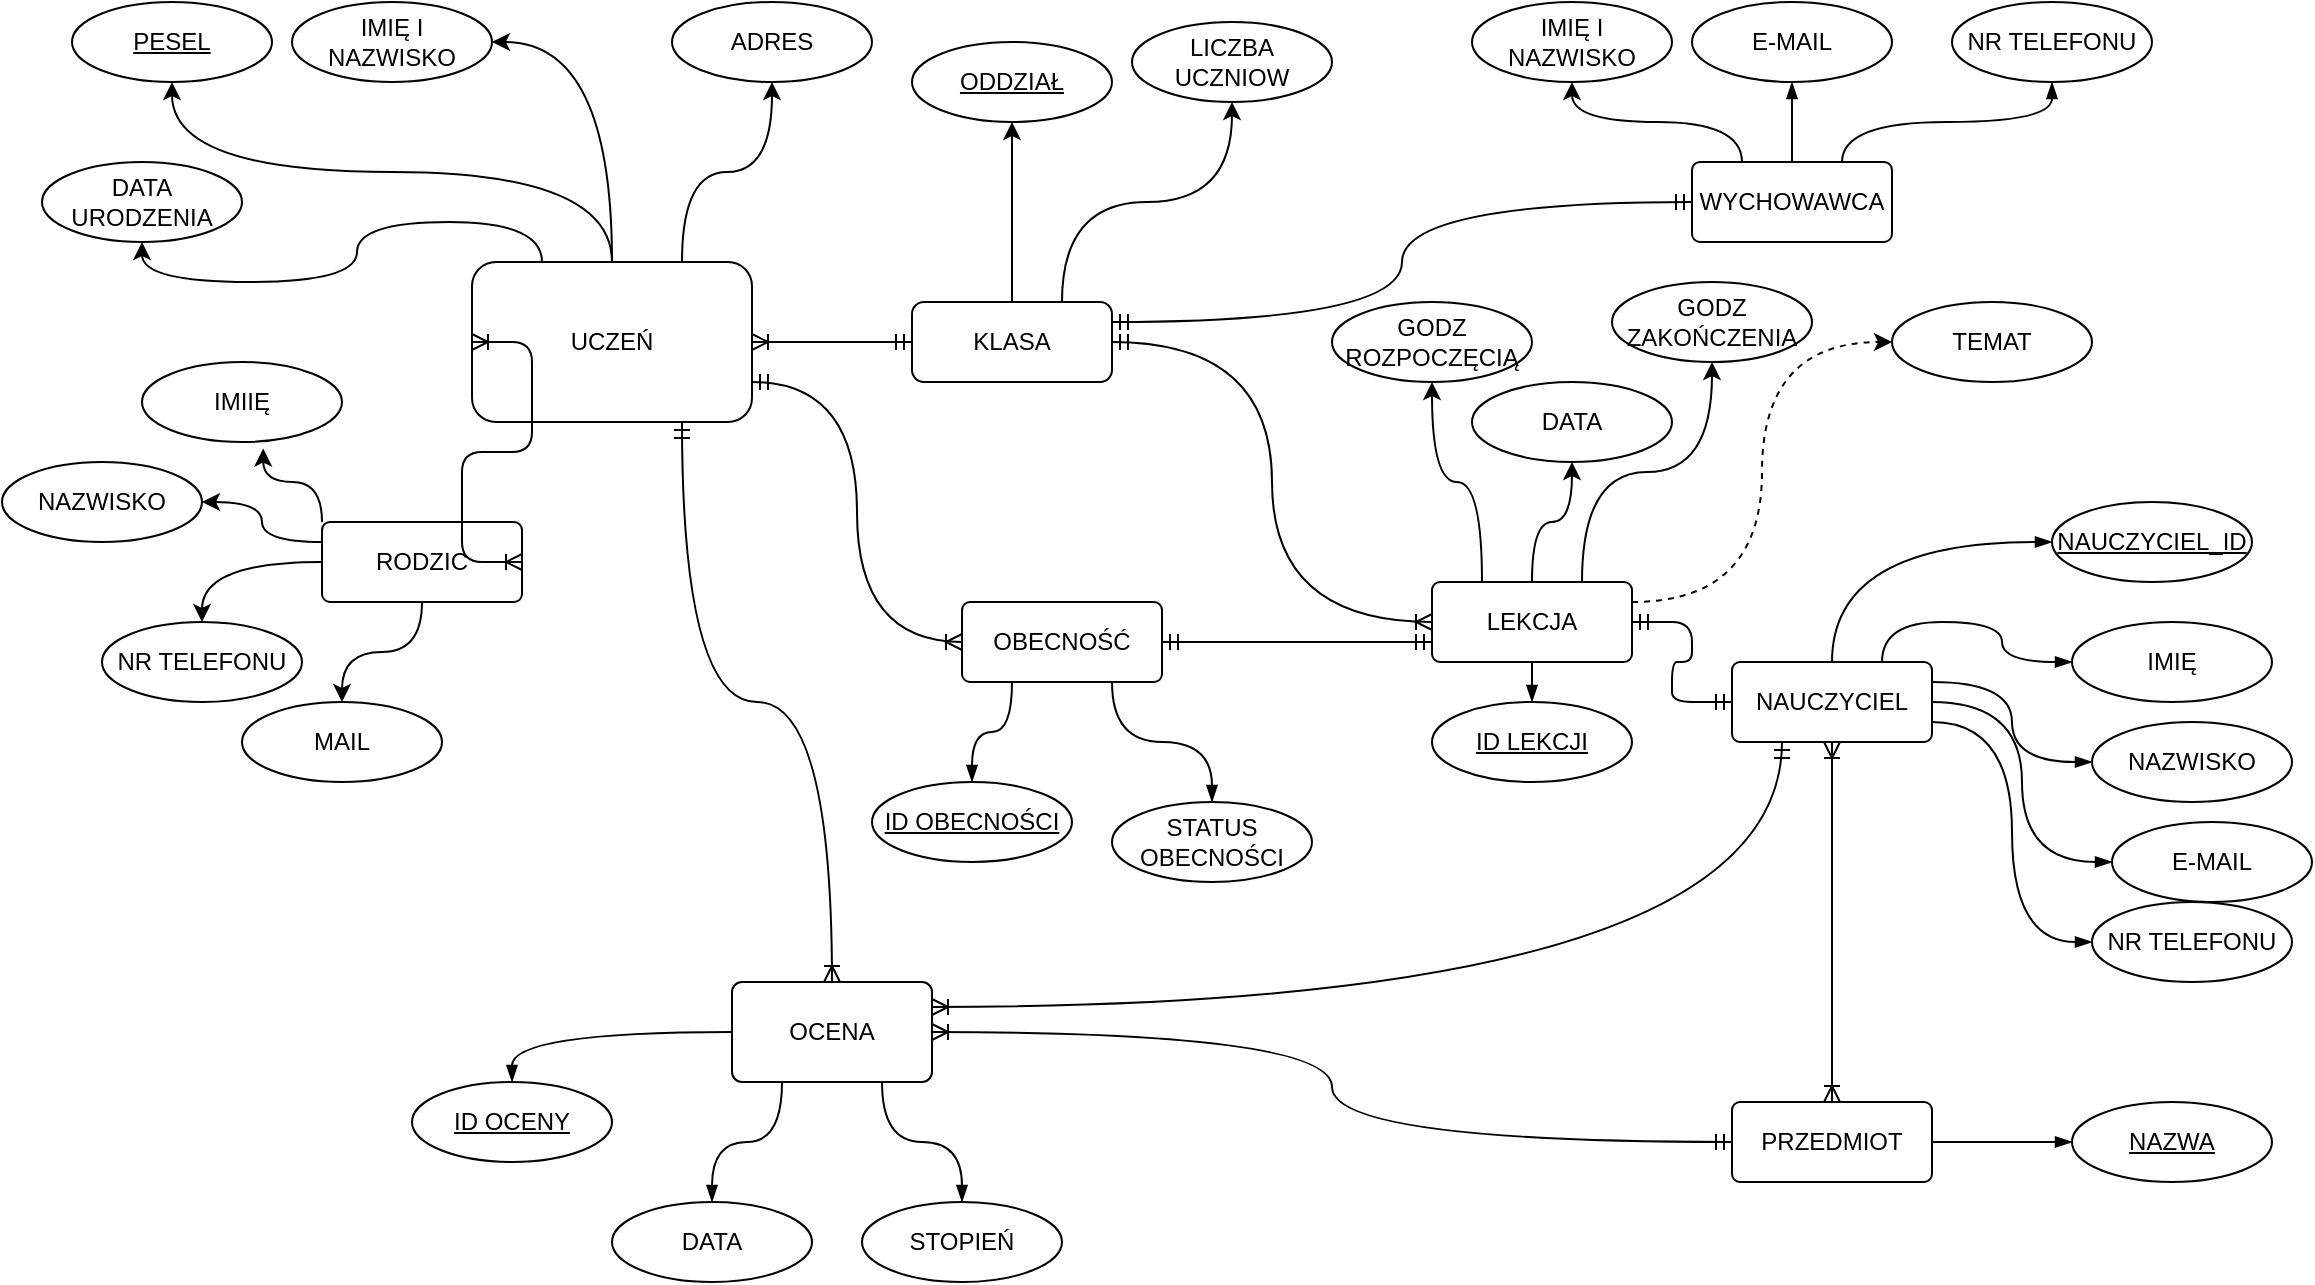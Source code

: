<mxfile version="12.8.4" type="device" pages="2"><diagram id="cNqfms0HBpr6AN-Xjopu" name="Page-1"><mxGraphModel dx="1020" dy="611" grid="1" gridSize="10" guides="1" tooltips="1" connect="1" arrows="1" fold="1" page="1" pageScale="1" pageWidth="1169" pageHeight="827" math="0" shadow="0"><root><mxCell id="0"/><mxCell id="1" parent="0"/><mxCell id="bewDhss2z7NdPzQOxILB-91" style="edgeStyle=orthogonalEdgeStyle;curved=1;comic=0;orthogonalLoop=1;jettySize=auto;html=1;exitX=0.75;exitY=0;exitDx=0;exitDy=0;entryX=0.5;entryY=1;entryDx=0;entryDy=0;shadow=0;strokeColor=#000000;" parent="1" source="bewDhss2z7NdPzQOxILB-1" target="bewDhss2z7NdPzQOxILB-90" edge="1"><mxGeometry relative="1" as="geometry"/></mxCell><mxCell id="bewDhss2z7NdPzQOxILB-93" style="edgeStyle=orthogonalEdgeStyle;curved=1;comic=0;orthogonalLoop=1;jettySize=auto;html=1;exitX=0.5;exitY=0;exitDx=0;exitDy=0;shadow=0;strokeColor=#000000;" parent="1" source="bewDhss2z7NdPzQOxILB-1" target="bewDhss2z7NdPzQOxILB-88" edge="1"><mxGeometry relative="1" as="geometry"/></mxCell><mxCell id="bewDhss2z7NdPzQOxILB-95" style="edgeStyle=orthogonalEdgeStyle;curved=1;comic=0;orthogonalLoop=1;jettySize=auto;html=1;exitX=0.5;exitY=0;exitDx=0;exitDy=0;entryX=1;entryY=0.5;entryDx=0;entryDy=0;shadow=0;strokeColor=#000000;" parent="1" source="bewDhss2z7NdPzQOxILB-1" target="bewDhss2z7NdPzQOxILB-86" edge="1"><mxGeometry relative="1" as="geometry"/></mxCell><mxCell id="bewDhss2z7NdPzQOxILB-96" style="edgeStyle=orthogonalEdgeStyle;curved=1;comic=0;orthogonalLoop=1;jettySize=auto;html=1;exitX=0.25;exitY=0;exitDx=0;exitDy=0;shadow=0;strokeColor=#000000;" parent="1" source="bewDhss2z7NdPzQOxILB-1" target="bewDhss2z7NdPzQOxILB-87" edge="1"><mxGeometry relative="1" as="geometry"/></mxCell><mxCell id="lvRjFbvSa25Ak0EtT8tY-6" style="edgeStyle=orthogonalEdgeStyle;curved=1;orthogonalLoop=1;jettySize=auto;html=1;exitX=1;exitY=0.75;exitDx=0;exitDy=0;entryX=0;entryY=0.5;entryDx=0;entryDy=0;startArrow=ERmandOne;startFill=0;endArrow=ERoneToMany;endFill=0;" edge="1" parent="1" source="bewDhss2z7NdPzQOxILB-1" target="lvRjFbvSa25Ak0EtT8tY-4"><mxGeometry relative="1" as="geometry"/></mxCell><mxCell id="lvRjFbvSa25Ak0EtT8tY-8" style="edgeStyle=orthogonalEdgeStyle;curved=1;orthogonalLoop=1;jettySize=auto;html=1;exitX=0.75;exitY=1;exitDx=0;exitDy=0;startArrow=ERmandOne;startFill=0;endArrow=ERoneToMany;endFill=0;" edge="1" parent="1" source="bewDhss2z7NdPzQOxILB-1" target="lvRjFbvSa25Ak0EtT8tY-7"><mxGeometry relative="1" as="geometry"/></mxCell><mxCell id="bewDhss2z7NdPzQOxILB-1" value="UCZEŃ" style="whiteSpace=wrap;html=1;align=center;rounded=1;" parent="1" vertex="1"><mxGeometry x="240" y="140" width="140" height="80" as="geometry"/></mxCell><mxCell id="bewDhss2z7NdPzQOxILB-99" style="edgeStyle=orthogonalEdgeStyle;curved=1;comic=0;orthogonalLoop=1;jettySize=auto;html=1;exitX=0.5;exitY=0;exitDx=0;exitDy=0;shadow=0;strokeColor=#000000;" parent="1" source="bewDhss2z7NdPzQOxILB-4" target="bewDhss2z7NdPzQOxILB-98" edge="1"><mxGeometry relative="1" as="geometry"/></mxCell><mxCell id="bewDhss2z7NdPzQOxILB-103" style="edgeStyle=orthogonalEdgeStyle;curved=1;comic=0;orthogonalLoop=1;jettySize=auto;html=1;entryX=0.5;entryY=1;entryDx=0;entryDy=0;shadow=0;strokeColor=#000000;exitX=0.75;exitY=0;exitDx=0;exitDy=0;" parent="1" source="bewDhss2z7NdPzQOxILB-4" target="bewDhss2z7NdPzQOxILB-102" edge="1"><mxGeometry relative="1" as="geometry"/></mxCell><mxCell id="lvRjFbvSa25Ak0EtT8tY-1" style="edgeStyle=orthogonalEdgeStyle;orthogonalLoop=1;jettySize=auto;html=1;exitX=0;exitY=0.5;exitDx=0;exitDy=0;entryX=1;entryY=0.5;entryDx=0;entryDy=0;curved=1;endArrow=ERoneToMany;endFill=0;startArrow=ERmandOne;startFill=0;" edge="1" parent="1" source="bewDhss2z7NdPzQOxILB-4" target="bewDhss2z7NdPzQOxILB-1"><mxGeometry relative="1" as="geometry"/></mxCell><mxCell id="lvRjFbvSa25Ak0EtT8tY-11" style="edgeStyle=orthogonalEdgeStyle;curved=1;orthogonalLoop=1;jettySize=auto;html=1;exitX=1;exitY=0.5;exitDx=0;exitDy=0;entryX=0;entryY=0.5;entryDx=0;entryDy=0;startArrow=ERmandOne;startFill=0;endArrow=ERoneToMany;endFill=0;" edge="1" parent="1" source="bewDhss2z7NdPzQOxILB-4" target="bewDhss2z7NdPzQOxILB-10"><mxGeometry relative="1" as="geometry"/></mxCell><mxCell id="bewDhss2z7NdPzQOxILB-4" value="KLASA" style="whiteSpace=wrap;html=1;align=center;rounded=1;" parent="1" vertex="1"><mxGeometry x="460" y="160" width="100" height="40" as="geometry"/></mxCell><mxCell id="bewDhss2z7NdPzQOxILB-131" style="edgeStyle=orthogonalEdgeStyle;curved=1;rounded=1;comic=0;orthogonalLoop=1;jettySize=auto;html=1;exitX=0.25;exitY=1;exitDx=0;exitDy=0;entryX=0.5;entryY=0;entryDx=0;entryDy=0;shadow=0;startArrow=none;startFill=0;endArrow=blockThin;endFill=1;strokeColor=#000000;" parent="1" source="lvRjFbvSa25Ak0EtT8tY-7" target="bewDhss2z7NdPzQOxILB-130" edge="1"><mxGeometry relative="1" as="geometry"><mxPoint x="413" y="580" as="sourcePoint"/></mxGeometry></mxCell><mxCell id="bewDhss2z7NdPzQOxILB-132" style="edgeStyle=orthogonalEdgeStyle;curved=1;rounded=1;comic=0;orthogonalLoop=1;jettySize=auto;html=1;entryX=0.5;entryY=0;entryDx=0;entryDy=0;shadow=0;startArrow=none;startFill=0;endArrow=blockThin;endFill=1;strokeColor=#000000;exitX=0.75;exitY=1;exitDx=0;exitDy=0;" parent="1" source="lvRjFbvSa25Ak0EtT8tY-7" target="bewDhss2z7NdPzQOxILB-129" edge="1"><mxGeometry relative="1" as="geometry"><mxPoint x="440" y="550" as="sourcePoint"/></mxGeometry></mxCell><mxCell id="bewDhss2z7NdPzQOxILB-154" style="edgeStyle=orthogonalEdgeStyle;curved=1;rounded=1;comic=0;orthogonalLoop=1;jettySize=auto;html=1;exitX=1;exitY=0.5;exitDx=0;exitDy=0;entryX=0;entryY=0.5;entryDx=0;entryDy=0;shadow=0;startArrow=none;startFill=0;endArrow=blockThin;endFill=1;strokeColor=#000000;" parent="1" source="bewDhss2z7NdPzQOxILB-6" target="bewDhss2z7NdPzQOxILB-152" edge="1"><mxGeometry relative="1" as="geometry"/></mxCell><mxCell id="lvRjFbvSa25Ak0EtT8tY-15" style="edgeStyle=orthogonalEdgeStyle;curved=1;orthogonalLoop=1;jettySize=auto;html=1;exitX=0;exitY=0.5;exitDx=0;exitDy=0;entryX=1;entryY=0.5;entryDx=0;entryDy=0;startArrow=ERmandOne;startFill=0;endArrow=ERoneToMany;endFill=0;" edge="1" parent="1" source="bewDhss2z7NdPzQOxILB-6" target="lvRjFbvSa25Ak0EtT8tY-7"><mxGeometry relative="1" as="geometry"/></mxCell><mxCell id="bewDhss2z7NdPzQOxILB-6" value="PRZEDMIOT" style="rounded=1;arcSize=10;whiteSpace=wrap;html=1;align=center;" parent="1" vertex="1"><mxGeometry x="870" y="560" width="100" height="40" as="geometry"/></mxCell><mxCell id="bewDhss2z7NdPzQOxILB-128" style="edgeStyle=orthogonalEdgeStyle;curved=1;rounded=1;comic=0;orthogonalLoop=1;jettySize=auto;html=1;exitX=0.5;exitY=1;exitDx=0;exitDy=0;shadow=0;startArrow=ERoneToMany;startFill=0;endArrow=ERoneToMany;endFill=0;strokeColor=#000000;" parent="1" source="bewDhss2z7NdPzQOxILB-8" target="bewDhss2z7NdPzQOxILB-6" edge="1"><mxGeometry relative="1" as="geometry"/></mxCell><mxCell id="bewDhss2z7NdPzQOxILB-145" style="edgeStyle=orthogonalEdgeStyle;curved=1;rounded=1;comic=0;orthogonalLoop=1;jettySize=auto;html=1;exitX=0.75;exitY=0;exitDx=0;exitDy=0;entryX=0;entryY=0.5;entryDx=0;entryDy=0;shadow=0;startArrow=none;startFill=0;endArrow=blockThin;endFill=1;strokeColor=#000000;" parent="1" source="bewDhss2z7NdPzQOxILB-8" target="bewDhss2z7NdPzQOxILB-136" edge="1"><mxGeometry relative="1" as="geometry"/></mxCell><mxCell id="bewDhss2z7NdPzQOxILB-146" style="edgeStyle=orthogonalEdgeStyle;curved=1;rounded=1;comic=0;orthogonalLoop=1;jettySize=auto;html=1;exitX=1;exitY=0.25;exitDx=0;exitDy=0;shadow=0;startArrow=none;startFill=0;endArrow=blockThin;endFill=1;strokeColor=#000000;" parent="1" source="bewDhss2z7NdPzQOxILB-8" target="bewDhss2z7NdPzQOxILB-137" edge="1"><mxGeometry relative="1" as="geometry"/></mxCell><mxCell id="bewDhss2z7NdPzQOxILB-147" style="edgeStyle=orthogonalEdgeStyle;curved=1;rounded=1;comic=0;orthogonalLoop=1;jettySize=auto;html=1;exitX=1;exitY=0.5;exitDx=0;exitDy=0;entryX=0;entryY=0.5;entryDx=0;entryDy=0;shadow=0;startArrow=none;startFill=0;endArrow=blockThin;endFill=1;strokeColor=#000000;" parent="1" source="bewDhss2z7NdPzQOxILB-8" target="bewDhss2z7NdPzQOxILB-138" edge="1"><mxGeometry relative="1" as="geometry"/></mxCell><mxCell id="bewDhss2z7NdPzQOxILB-148" style="edgeStyle=orthogonalEdgeStyle;curved=1;rounded=1;comic=0;orthogonalLoop=1;jettySize=auto;html=1;exitX=1;exitY=0.75;exitDx=0;exitDy=0;entryX=0;entryY=0.5;entryDx=0;entryDy=0;shadow=0;startArrow=none;startFill=0;endArrow=blockThin;endFill=1;strokeColor=#000000;" parent="1" source="bewDhss2z7NdPzQOxILB-8" target="bewDhss2z7NdPzQOxILB-140" edge="1"><mxGeometry relative="1" as="geometry"/></mxCell><mxCell id="bewDhss2z7NdPzQOxILB-150" style="edgeStyle=orthogonalEdgeStyle;curved=1;rounded=1;comic=0;orthogonalLoop=1;jettySize=auto;html=1;exitX=0.5;exitY=0;exitDx=0;exitDy=0;entryX=0;entryY=0.5;entryDx=0;entryDy=0;shadow=0;startArrow=none;startFill=0;endArrow=blockThin;endFill=1;strokeColor=#000000;" parent="1" source="bewDhss2z7NdPzQOxILB-8" target="bewDhss2z7NdPzQOxILB-153" edge="1"><mxGeometry relative="1" as="geometry"><mxPoint x="1020" y="280" as="targetPoint"/></mxGeometry></mxCell><mxCell id="lvRjFbvSa25Ak0EtT8tY-17" style="edgeStyle=orthogonalEdgeStyle;curved=1;orthogonalLoop=1;jettySize=auto;html=1;exitX=0.25;exitY=1;exitDx=0;exitDy=0;startArrow=ERmandOne;startFill=0;endArrow=ERoneToMany;endFill=0;entryX=1;entryY=0.25;entryDx=0;entryDy=0;" edge="1" parent="1" source="bewDhss2z7NdPzQOxILB-8" target="lvRjFbvSa25Ak0EtT8tY-7"><mxGeometry relative="1" as="geometry"><mxPoint x="540" y="490" as="targetPoint"/></mxGeometry></mxCell><mxCell id="bewDhss2z7NdPzQOxILB-8" value="NAUCZYCIEL" style="rounded=1;arcSize=10;whiteSpace=wrap;html=1;align=center;" parent="1" vertex="1"><mxGeometry x="870" y="340" width="100" height="40" as="geometry"/></mxCell><mxCell id="bewDhss2z7NdPzQOxILB-111" style="edgeStyle=orthogonalEdgeStyle;curved=1;comic=0;orthogonalLoop=1;jettySize=auto;html=1;exitX=0.75;exitY=0;exitDx=0;exitDy=0;entryX=0.5;entryY=1;entryDx=0;entryDy=0;shadow=0;strokeColor=#000000;" parent="1" source="bewDhss2z7NdPzQOxILB-10" target="bewDhss2z7NdPzQOxILB-110" edge="1"><mxGeometry relative="1" as="geometry"/></mxCell><mxCell id="bewDhss2z7NdPzQOxILB-112" style="edgeStyle=orthogonalEdgeStyle;curved=1;comic=0;orthogonalLoop=1;jettySize=auto;html=1;exitX=0.5;exitY=0;exitDx=0;exitDy=0;entryX=0.5;entryY=1;entryDx=0;entryDy=0;shadow=0;strokeColor=#000000;" parent="1" source="bewDhss2z7NdPzQOxILB-10" target="bewDhss2z7NdPzQOxILB-109" edge="1"><mxGeometry relative="1" as="geometry"/></mxCell><mxCell id="bewDhss2z7NdPzQOxILB-113" style="edgeStyle=orthogonalEdgeStyle;curved=1;comic=0;orthogonalLoop=1;jettySize=auto;html=1;exitX=0.25;exitY=0;exitDx=0;exitDy=0;entryX=0.5;entryY=1;entryDx=0;entryDy=0;shadow=0;strokeColor=#000000;" parent="1" source="bewDhss2z7NdPzQOxILB-10" target="bewDhss2z7NdPzQOxILB-108" edge="1"><mxGeometry relative="1" as="geometry"/></mxCell><mxCell id="bewDhss2z7NdPzQOxILB-121" style="edgeStyle=orthogonalEdgeStyle;curved=1;rounded=1;comic=0;orthogonalLoop=1;jettySize=auto;html=1;exitX=0;exitY=0.75;exitDx=0;exitDy=0;shadow=0;strokeColor=#000000;startArrow=ERmandOne;startFill=0;endArrow=ERmandOne;endFill=0;entryX=1;entryY=0.5;entryDx=0;entryDy=0;" parent="1" source="bewDhss2z7NdPzQOxILB-10" target="lvRjFbvSa25Ak0EtT8tY-4" edge="1"><mxGeometry relative="1" as="geometry"><mxPoint x="580" y="320" as="targetPoint"/></mxGeometry></mxCell><mxCell id="lvRjFbvSa25Ak0EtT8tY-23" style="edgeStyle=orthogonalEdgeStyle;curved=1;orthogonalLoop=1;jettySize=auto;html=1;exitX=0.5;exitY=1;exitDx=0;exitDy=0;entryX=0.5;entryY=0;entryDx=0;entryDy=0;startArrow=none;startFill=0;endArrow=blockThin;endFill=1;" edge="1" parent="1" source="bewDhss2z7NdPzQOxILB-10" target="lvRjFbvSa25Ak0EtT8tY-12"><mxGeometry relative="1" as="geometry"/></mxCell><mxCell id="bewDhss2z7NdPzQOxILB-10" value="LEKCJA" style="rounded=1;arcSize=10;whiteSpace=wrap;html=1;align=center;" parent="1" vertex="1"><mxGeometry x="720" y="300" width="100" height="40" as="geometry"/></mxCell><mxCell id="bewDhss2z7NdPzQOxILB-78" style="edgeStyle=orthogonalEdgeStyle;comic=0;orthogonalLoop=1;jettySize=auto;html=1;exitX=0;exitY=0;exitDx=0;exitDy=0;entryX=0.606;entryY=1.082;entryDx=0;entryDy=0;entryPerimeter=0;shadow=0;strokeColor=#000000;curved=1;" parent="1" source="bewDhss2z7NdPzQOxILB-12" target="bewDhss2z7NdPzQOxILB-74" edge="1"><mxGeometry relative="1" as="geometry"/></mxCell><mxCell id="bewDhss2z7NdPzQOxILB-80" style="edgeStyle=orthogonalEdgeStyle;comic=0;orthogonalLoop=1;jettySize=auto;html=1;exitX=0;exitY=0.25;exitDx=0;exitDy=0;entryX=1;entryY=0.5;entryDx=0;entryDy=0;shadow=0;strokeColor=#000000;curved=1;" parent="1" source="bewDhss2z7NdPzQOxILB-12" target="bewDhss2z7NdPzQOxILB-79" edge="1"><mxGeometry relative="1" as="geometry"/></mxCell><mxCell id="bewDhss2z7NdPzQOxILB-82" style="edgeStyle=orthogonalEdgeStyle;comic=0;orthogonalLoop=1;jettySize=auto;html=1;exitX=0;exitY=0.5;exitDx=0;exitDy=0;shadow=0;strokeColor=#000000;curved=1;entryX=0.5;entryY=0;entryDx=0;entryDy=0;" parent="1" source="bewDhss2z7NdPzQOxILB-12" target="bewDhss2z7NdPzQOxILB-81" edge="1"><mxGeometry relative="1" as="geometry"/></mxCell><mxCell id="bewDhss2z7NdPzQOxILB-84" style="edgeStyle=orthogonalEdgeStyle;curved=1;comic=0;orthogonalLoop=1;jettySize=auto;html=1;exitX=0.5;exitY=1;exitDx=0;exitDy=0;entryX=0.5;entryY=0;entryDx=0;entryDy=0;shadow=0;strokeColor=#000000;" parent="1" source="bewDhss2z7NdPzQOxILB-12" target="bewDhss2z7NdPzQOxILB-83" edge="1"><mxGeometry relative="1" as="geometry"/></mxCell><mxCell id="bewDhss2z7NdPzQOxILB-12" value="RODZIC" style="rounded=1;arcSize=10;whiteSpace=wrap;html=1;align=center;" parent="1" vertex="1"><mxGeometry x="165" y="270" width="100" height="40" as="geometry"/></mxCell><mxCell id="bewDhss2z7NdPzQOxILB-106" style="edgeStyle=orthogonalEdgeStyle;curved=1;comic=0;orthogonalLoop=1;jettySize=auto;html=1;exitX=0.25;exitY=0;exitDx=0;exitDy=0;entryX=0.5;entryY=1;entryDx=0;entryDy=0;shadow=0;strokeColor=#000000;" parent="1" source="bewDhss2z7NdPzQOxILB-15" target="bewDhss2z7NdPzQOxILB-104" edge="1"><mxGeometry relative="1" as="geometry"/></mxCell><mxCell id="bewDhss2z7NdPzQOxILB-143" style="edgeStyle=orthogonalEdgeStyle;curved=1;rounded=1;comic=0;orthogonalLoop=1;jettySize=auto;html=1;exitX=0.5;exitY=0;exitDx=0;exitDy=0;entryX=0.5;entryY=1;entryDx=0;entryDy=0;shadow=0;startArrow=none;startFill=0;endArrow=blockThin;endFill=1;strokeColor=#000000;" parent="1" source="bewDhss2z7NdPzQOxILB-15" target="bewDhss2z7NdPzQOxILB-141" edge="1"><mxGeometry relative="1" as="geometry"/></mxCell><mxCell id="bewDhss2z7NdPzQOxILB-144" style="edgeStyle=orthogonalEdgeStyle;curved=1;rounded=1;comic=0;orthogonalLoop=1;jettySize=auto;html=1;exitX=0.75;exitY=0;exitDx=0;exitDy=0;shadow=0;startArrow=none;startFill=0;endArrow=blockThin;endFill=1;strokeColor=#000000;" parent="1" source="bewDhss2z7NdPzQOxILB-15" target="bewDhss2z7NdPzQOxILB-142" edge="1"><mxGeometry relative="1" as="geometry"/></mxCell><mxCell id="lvRjFbvSa25Ak0EtT8tY-10" style="edgeStyle=orthogonalEdgeStyle;curved=1;orthogonalLoop=1;jettySize=auto;html=1;exitX=0;exitY=0.5;exitDx=0;exitDy=0;entryX=1;entryY=0.25;entryDx=0;entryDy=0;startArrow=ERmandOne;startFill=0;endArrow=ERmandOne;endFill=0;" edge="1" parent="1" source="bewDhss2z7NdPzQOxILB-15" target="bewDhss2z7NdPzQOxILB-4"><mxGeometry relative="1" as="geometry"/></mxCell><mxCell id="bewDhss2z7NdPzQOxILB-15" value="WYCHOWAWCA" style="rounded=1;arcSize=10;whiteSpace=wrap;html=1;align=center;" parent="1" vertex="1"><mxGeometry x="850" y="90" width="100" height="40" as="geometry"/></mxCell><mxCell id="bewDhss2z7NdPzQOxILB-29" value="" style="edgeStyle=entityRelationEdgeStyle;fontSize=12;html=1;endArrow=ERoneToMany;startArrow=ERoneToMany;shadow=0;entryX=0;entryY=0.5;entryDx=0;entryDy=0;exitX=1;exitY=0.5;exitDx=0;exitDy=0;comic=0;" parent="1" source="bewDhss2z7NdPzQOxILB-12" target="bewDhss2z7NdPzQOxILB-1" edge="1"><mxGeometry width="100" height="100" relative="1" as="geometry"><mxPoint x="440" y="490" as="sourcePoint"/><mxPoint x="540" y="390" as="targetPoint"/></mxGeometry></mxCell><mxCell id="bewDhss2z7NdPzQOxILB-62" value="" style="edgeStyle=entityRelationEdgeStyle;fontSize=12;html=1;endArrow=ERmandOne;startArrow=ERmandOne;shadow=0;strokeColor=#000000;exitX=1;exitY=0.5;exitDx=0;exitDy=0;entryX=0;entryY=0.5;entryDx=0;entryDy=0;" parent="1" source="bewDhss2z7NdPzQOxILB-10" target="bewDhss2z7NdPzQOxILB-8" edge="1"><mxGeometry width="100" height="100" relative="1" as="geometry"><mxPoint x="950" y="450" as="sourcePoint"/><mxPoint x="830" y="420" as="targetPoint"/></mxGeometry></mxCell><mxCell id="bewDhss2z7NdPzQOxILB-74" value="IMIIĘ" style="ellipse;whiteSpace=wrap;html=1;align=center;rounded=0;" parent="1" vertex="1"><mxGeometry x="75" y="190" width="100" height="40" as="geometry"/></mxCell><mxCell id="bewDhss2z7NdPzQOxILB-79" value="NAZWISKO" style="ellipse;whiteSpace=wrap;html=1;align=center;rounded=0;" parent="1" vertex="1"><mxGeometry x="5" y="240" width="100" height="40" as="geometry"/></mxCell><mxCell id="bewDhss2z7NdPzQOxILB-81" value="NR TELEFONU" style="ellipse;whiteSpace=wrap;html=1;align=center;rounded=0;" parent="1" vertex="1"><mxGeometry x="55" y="320" width="100" height="40" as="geometry"/></mxCell><mxCell id="bewDhss2z7NdPzQOxILB-83" value="MAIL" style="ellipse;whiteSpace=wrap;html=1;align=center;rounded=0;" parent="1" vertex="1"><mxGeometry x="125" y="360" width="100" height="40" as="geometry"/></mxCell><mxCell id="bewDhss2z7NdPzQOxILB-86" value="IMIĘ I NAZWISKO" style="ellipse;whiteSpace=wrap;html=1;align=center;rounded=0;" parent="1" vertex="1"><mxGeometry x="150" y="10" width="100" height="40" as="geometry"/></mxCell><mxCell id="bewDhss2z7NdPzQOxILB-87" value="DATA URODZENIA" style="ellipse;whiteSpace=wrap;html=1;align=center;rounded=0;" parent="1" vertex="1"><mxGeometry x="25" y="90" width="100" height="40" as="geometry"/></mxCell><mxCell id="bewDhss2z7NdPzQOxILB-88" value="PESEL" style="ellipse;whiteSpace=wrap;html=1;align=center;rounded=0;fontStyle=4" parent="1" vertex="1"><mxGeometry x="40" y="10" width="100" height="40" as="geometry"/></mxCell><mxCell id="bewDhss2z7NdPzQOxILB-90" value="ADRES" style="ellipse;whiteSpace=wrap;html=1;align=center;rounded=0;" parent="1" vertex="1"><mxGeometry x="340" y="10" width="100" height="40" as="geometry"/></mxCell><mxCell id="bewDhss2z7NdPzQOxILB-98" value="ODDZIAŁ" style="ellipse;whiteSpace=wrap;html=1;align=center;fontStyle=4;rounded=0;" parent="1" vertex="1"><mxGeometry x="460" y="30" width="100" height="40" as="geometry"/></mxCell><mxCell id="bewDhss2z7NdPzQOxILB-102" value="LICZBA UCZNIOW" style="ellipse;whiteSpace=wrap;html=1;align=center;rounded=0;" parent="1" vertex="1"><mxGeometry x="570" y="20" width="100" height="40" as="geometry"/></mxCell><mxCell id="bewDhss2z7NdPzQOxILB-104" value="IMIĘ I NAZWISKO" style="ellipse;whiteSpace=wrap;html=1;align=center;rounded=0;" parent="1" vertex="1"><mxGeometry x="740" y="10" width="100" height="40" as="geometry"/></mxCell><mxCell id="bewDhss2z7NdPzQOxILB-108" value="GODZ ROZPOCZĘCIĄ" style="ellipse;whiteSpace=wrap;html=1;align=center;rounded=0;" parent="1" vertex="1"><mxGeometry x="670" y="160" width="100" height="40" as="geometry"/></mxCell><mxCell id="bewDhss2z7NdPzQOxILB-109" value="DATA" style="ellipse;whiteSpace=wrap;html=1;align=center;rounded=0;" parent="1" vertex="1"><mxGeometry x="740" y="200" width="100" height="40" as="geometry"/></mxCell><mxCell id="bewDhss2z7NdPzQOxILB-114" value="TEMAT" style="ellipse;whiteSpace=wrap;html=1;align=center;rounded=0;" parent="1" vertex="1"><mxGeometry x="950" y="160" width="100" height="40" as="geometry"/></mxCell><mxCell id="bewDhss2z7NdPzQOxILB-110" value="GODZ ZAKOŃCZENIA" style="ellipse;whiteSpace=wrap;html=1;align=center;rounded=0;" parent="1" vertex="1"><mxGeometry x="810" y="150" width="100" height="40" as="geometry"/></mxCell><mxCell id="bewDhss2z7NdPzQOxILB-117" style="edgeStyle=orthogonalEdgeStyle;curved=1;comic=0;orthogonalLoop=1;jettySize=auto;html=1;entryX=0;entryY=0.5;entryDx=0;entryDy=0;shadow=0;strokeColor=#000000;dashed=1;exitX=1;exitY=0.25;exitDx=0;exitDy=0;" parent="1" source="bewDhss2z7NdPzQOxILB-10" target="bewDhss2z7NdPzQOxILB-114" edge="1"><mxGeometry relative="1" as="geometry"><mxPoint x="820" y="380" as="sourcePoint"/><mxPoint x="820" y="350" as="targetPoint"/></mxGeometry></mxCell><mxCell id="bewDhss2z7NdPzQOxILB-129" value="STOPIEŃ" style="ellipse;whiteSpace=wrap;html=1;align=center;rounded=0;" parent="1" vertex="1"><mxGeometry x="435" y="610" width="100" height="40" as="geometry"/></mxCell><mxCell id="bewDhss2z7NdPzQOxILB-130" value="DATA" style="ellipse;whiteSpace=wrap;html=1;align=center;rounded=0;" parent="1" vertex="1"><mxGeometry x="310" y="610" width="100" height="40" as="geometry"/></mxCell><mxCell id="bewDhss2z7NdPzQOxILB-136" value="IMIĘ" style="ellipse;whiteSpace=wrap;html=1;align=center;rounded=0;" parent="1" vertex="1"><mxGeometry x="1040" y="320" width="100" height="40" as="geometry"/></mxCell><mxCell id="bewDhss2z7NdPzQOxILB-137" value="NAZWISKO" style="ellipse;whiteSpace=wrap;html=1;align=center;rounded=0;" parent="1" vertex="1"><mxGeometry x="1050" y="370" width="100" height="40" as="geometry"/></mxCell><mxCell id="bewDhss2z7NdPzQOxILB-138" value="E-MAIL" style="ellipse;whiteSpace=wrap;html=1;align=center;rounded=0;" parent="1" vertex="1"><mxGeometry x="1060" y="420" width="100" height="40" as="geometry"/></mxCell><mxCell id="bewDhss2z7NdPzQOxILB-140" value="NR TELEFONU" style="ellipse;whiteSpace=wrap;html=1;align=center;rounded=0;" parent="1" vertex="1"><mxGeometry x="1050" y="460" width="100" height="40" as="geometry"/></mxCell><mxCell id="bewDhss2z7NdPzQOxILB-141" value="E-MAIL" style="ellipse;whiteSpace=wrap;html=1;align=center;rounded=0;" parent="1" vertex="1"><mxGeometry x="850" y="10" width="100" height="40" as="geometry"/></mxCell><mxCell id="bewDhss2z7NdPzQOxILB-142" value="NR TELEFONU" style="ellipse;whiteSpace=wrap;html=1;align=center;rounded=0;" parent="1" vertex="1"><mxGeometry x="980" y="10" width="100" height="40" as="geometry"/></mxCell><mxCell id="bewDhss2z7NdPzQOxILB-152" value="NAZWA" style="ellipse;whiteSpace=wrap;html=1;align=center;fontStyle=4;rounded=0;" parent="1" vertex="1"><mxGeometry x="1040" y="560" width="100" height="40" as="geometry"/></mxCell><mxCell id="bewDhss2z7NdPzQOxILB-153" value="NAUCZYCIEL_ID" style="ellipse;whiteSpace=wrap;html=1;align=center;fontStyle=4;rounded=0;" parent="1" vertex="1"><mxGeometry x="1030" y="260" width="100" height="40" as="geometry"/></mxCell><mxCell id="lvRjFbvSa25Ak0EtT8tY-21" style="edgeStyle=orthogonalEdgeStyle;curved=1;orthogonalLoop=1;jettySize=auto;html=1;exitX=0.25;exitY=1;exitDx=0;exitDy=0;entryX=0.5;entryY=0;entryDx=0;entryDy=0;startArrow=none;startFill=0;endArrow=blockThin;endFill=1;" edge="1" parent="1" source="lvRjFbvSa25Ak0EtT8tY-4" target="lvRjFbvSa25Ak0EtT8tY-18"><mxGeometry relative="1" as="geometry"/></mxCell><mxCell id="lvRjFbvSa25Ak0EtT8tY-22" style="edgeStyle=orthogonalEdgeStyle;curved=1;orthogonalLoop=1;jettySize=auto;html=1;exitX=0.75;exitY=1;exitDx=0;exitDy=0;entryX=0.5;entryY=0;entryDx=0;entryDy=0;startArrow=none;startFill=0;endArrow=blockThin;endFill=1;" edge="1" parent="1" source="lvRjFbvSa25Ak0EtT8tY-4" target="lvRjFbvSa25Ak0EtT8tY-19"><mxGeometry relative="1" as="geometry"/></mxCell><mxCell id="lvRjFbvSa25Ak0EtT8tY-4" value="OBECNOŚĆ" style="rounded=1;arcSize=10;whiteSpace=wrap;html=1;align=center;" vertex="1" parent="1"><mxGeometry x="485" y="310" width="100" height="40" as="geometry"/></mxCell><mxCell id="lvRjFbvSa25Ak0EtT8tY-24" style="edgeStyle=orthogonalEdgeStyle;curved=1;orthogonalLoop=1;jettySize=auto;html=1;exitX=0;exitY=0.5;exitDx=0;exitDy=0;entryX=0.5;entryY=0;entryDx=0;entryDy=0;startArrow=none;startFill=0;endArrow=blockThin;endFill=1;" edge="1" parent="1" source="lvRjFbvSa25Ak0EtT8tY-7" target="lvRjFbvSa25Ak0EtT8tY-14"><mxGeometry relative="1" as="geometry"/></mxCell><mxCell id="lvRjFbvSa25Ak0EtT8tY-7" value="OCENA" style="rounded=1;arcSize=10;whiteSpace=wrap;html=1;align=center;" vertex="1" parent="1"><mxGeometry x="370" y="500" width="100" height="50" as="geometry"/></mxCell><mxCell id="lvRjFbvSa25Ak0EtT8tY-12" value="ID LEKCJI" style="ellipse;whiteSpace=wrap;html=1;align=center;fontStyle=4" vertex="1" parent="1"><mxGeometry x="720" y="360" width="100" height="40" as="geometry"/></mxCell><mxCell id="lvRjFbvSa25Ak0EtT8tY-14" value="ID OCENY" style="ellipse;whiteSpace=wrap;html=1;align=center;fontStyle=4;" vertex="1" parent="1"><mxGeometry x="210" y="550" width="100" height="40" as="geometry"/></mxCell><mxCell id="lvRjFbvSa25Ak0EtT8tY-18" value="ID OBECNOŚCI" style="ellipse;whiteSpace=wrap;html=1;align=center;fontStyle=4;" vertex="1" parent="1"><mxGeometry x="440" y="400" width="100" height="40" as="geometry"/></mxCell><mxCell id="lvRjFbvSa25Ak0EtT8tY-19" value="STATUS OBECNOŚCI" style="ellipse;whiteSpace=wrap;html=1;align=center;" vertex="1" parent="1"><mxGeometry x="560" y="410" width="100" height="40" as="geometry"/></mxCell></root></mxGraphModel></diagram><diagram id="X3vw-IMwQYUmURqLRHAX" name="Page-2"><mxGraphModel dx="1581" dy="741" grid="1" gridSize="10" guides="1" tooltips="1" connect="1" arrows="1" fold="1" page="1" pageScale="1" pageWidth="1169" pageHeight="827" math="0" shadow="0"><root><mxCell id="sccFs1Ke-vN37LQSkrFF-0"/><mxCell id="sccFs1Ke-vN37LQSkrFF-1" parent="sccFs1Ke-vN37LQSkrFF-0"/><mxCell id="2xb8hhfkaOAWLNlJ_wj0-0" value="KLASA" style="swimlane;fontStyle=0;childLayout=stackLayout;horizontal=1;startSize=26;fillColor=#e0e0e0;horizontalStack=0;resizeParent=1;resizeParentMax=0;resizeLast=0;collapsible=1;marginBottom=0;swimlaneFillColor=#ffffff;align=center;fontSize=14;rounded=0;" parent="sccFs1Ke-vN37LQSkrFF-1" vertex="1"><mxGeometry x="40" y="250" width="160" height="118" as="geometry"><mxRectangle x="110" y="130" width="70" height="26" as="alternateBounds"/></mxGeometry></mxCell><mxCell id="2xb8hhfkaOAWLNlJ_wj0-1" value="KLASA ID" style="shape=partialRectangle;top=0;left=0;right=0;bottom=1;align=left;verticalAlign=middle;fillColor=none;spacingLeft=34;spacingRight=4;overflow=hidden;rotatable=0;points=[[0,0.5],[1,0.5]];portConstraint=eastwest;dropTarget=0;fontStyle=5;fontSize=12;" parent="2xb8hhfkaOAWLNlJ_wj0-0" vertex="1"><mxGeometry y="26" width="160" height="30" as="geometry"/></mxCell><mxCell id="2xb8hhfkaOAWLNlJ_wj0-2" value="PK" style="shape=partialRectangle;top=0;left=0;bottom=0;fillColor=none;align=left;verticalAlign=middle;spacingLeft=4;spacingRight=4;overflow=hidden;rotatable=0;points=[];portConstraint=eastwest;part=1;fontSize=12;" parent="2xb8hhfkaOAWLNlJ_wj0-1" vertex="1" connectable="0"><mxGeometry width="30" height="30" as="geometry"/></mxCell><mxCell id="2xb8hhfkaOAWLNlJ_wj0-3" value="liczba_uczniow" style="shape=partialRectangle;top=0;left=0;right=0;bottom=0;align=left;verticalAlign=top;fillColor=none;spacingLeft=34;spacingRight=4;overflow=hidden;rotatable=0;points=[[0,0.5],[1,0.5]];portConstraint=eastwest;dropTarget=0;fontSize=12;" parent="2xb8hhfkaOAWLNlJ_wj0-0" vertex="1"><mxGeometry y="56" width="160" height="26" as="geometry"/></mxCell><mxCell id="2xb8hhfkaOAWLNlJ_wj0-4" value="" style="shape=partialRectangle;top=0;left=0;bottom=0;fillColor=none;align=left;verticalAlign=top;spacingLeft=4;spacingRight=4;overflow=hidden;rotatable=0;points=[];portConstraint=eastwest;part=1;fontSize=12;" parent="2xb8hhfkaOAWLNlJ_wj0-3" vertex="1" connectable="0"><mxGeometry width="30" height="26" as="geometry"/></mxCell><mxCell id="YrJXCt9wK6oMOzX2VG9d-7" value="wychowawca id" style="shape=partialRectangle;top=0;left=0;right=0;bottom=0;align=left;verticalAlign=top;fillColor=none;spacingLeft=34;spacingRight=4;overflow=hidden;rotatable=0;points=[[0,0.5],[1,0.5]];portConstraint=eastwest;dropTarget=0;fontSize=12;" vertex="1" parent="2xb8hhfkaOAWLNlJ_wj0-0"><mxGeometry y="82" width="160" height="26" as="geometry"/></mxCell><mxCell id="YrJXCt9wK6oMOzX2VG9d-8" value="FK" style="shape=partialRectangle;top=0;left=0;bottom=0;fillColor=none;align=left;verticalAlign=top;spacingLeft=4;spacingRight=4;overflow=hidden;rotatable=0;points=[];portConstraint=eastwest;part=1;fontSize=12;" vertex="1" connectable="0" parent="YrJXCt9wK6oMOzX2VG9d-7"><mxGeometry width="30" height="26" as="geometry"/></mxCell><mxCell id="2xb8hhfkaOAWLNlJ_wj0-9" value="" style="shape=partialRectangle;top=0;left=0;right=0;bottom=0;align=left;verticalAlign=top;fillColor=none;spacingLeft=34;spacingRight=4;overflow=hidden;rotatable=0;points=[[0,0.5],[1,0.5]];portConstraint=eastwest;dropTarget=0;fontSize=12;" parent="2xb8hhfkaOAWLNlJ_wj0-0" vertex="1"><mxGeometry y="108" width="160" height="10" as="geometry"/></mxCell><mxCell id="2xb8hhfkaOAWLNlJ_wj0-10" value="" style="shape=partialRectangle;top=0;left=0;bottom=0;fillColor=none;align=left;verticalAlign=top;spacingLeft=4;spacingRight=4;overflow=hidden;rotatable=0;points=[];portConstraint=eastwest;part=1;fontSize=12;" parent="2xb8hhfkaOAWLNlJ_wj0-9" vertex="1" connectable="0"><mxGeometry width="30" height="10" as="geometry"/></mxCell><mxCell id="4X1rG3pSDoWstWnkzdTo-0" value="WYCHOWAWCA" style="swimlane;fontStyle=0;childLayout=stackLayout;horizontal=1;startSize=26;fillColor=#e0e0e0;horizontalStack=0;resizeParent=1;resizeParentMax=0;resizeLast=0;collapsible=1;marginBottom=0;swimlaneFillColor=#ffffff;align=center;fontSize=14;rounded=0;" parent="sccFs1Ke-vN37LQSkrFF-1" vertex="1"><mxGeometry x="20" y="30" width="160" height="144" as="geometry"/></mxCell><mxCell id="4X1rG3pSDoWstWnkzdTo-1" value="WYCHOWAWCA ID" style="shape=partialRectangle;top=0;left=0;right=0;bottom=1;align=left;verticalAlign=middle;fillColor=none;spacingLeft=34;spacingRight=4;overflow=hidden;rotatable=0;points=[[0,0.5],[1,0.5]];portConstraint=eastwest;dropTarget=0;fontStyle=5;fontSize=12;" parent="4X1rG3pSDoWstWnkzdTo-0" vertex="1"><mxGeometry y="26" width="160" height="30" as="geometry"/></mxCell><mxCell id="4X1rG3pSDoWstWnkzdTo-2" value="PK" style="shape=partialRectangle;top=0;left=0;bottom=0;fillColor=none;align=left;verticalAlign=middle;spacingLeft=4;spacingRight=4;overflow=hidden;rotatable=0;points=[];portConstraint=eastwest;part=1;fontSize=12;" parent="4X1rG3pSDoWstWnkzdTo-1" vertex="1" connectable="0"><mxGeometry width="30" height="30" as="geometry"/></mxCell><mxCell id="4X1rG3pSDoWstWnkzdTo-3" value="imię i nazwisko" style="shape=partialRectangle;top=0;left=0;right=0;bottom=0;align=left;verticalAlign=top;fillColor=none;spacingLeft=34;spacingRight=4;overflow=hidden;rotatable=0;points=[[0,0.5],[1,0.5]];portConstraint=eastwest;dropTarget=0;fontSize=12;" parent="4X1rG3pSDoWstWnkzdTo-0" vertex="1"><mxGeometry y="56" width="160" height="26" as="geometry"/></mxCell><mxCell id="4X1rG3pSDoWstWnkzdTo-4" value="" style="shape=partialRectangle;top=0;left=0;bottom=0;fillColor=none;align=left;verticalAlign=top;spacingLeft=4;spacingRight=4;overflow=hidden;rotatable=0;points=[];portConstraint=eastwest;part=1;fontSize=12;" parent="4X1rG3pSDoWstWnkzdTo-3" vertex="1" connectable="0"><mxGeometry width="30" height="26" as="geometry"/></mxCell><mxCell id="4X1rG3pSDoWstWnkzdTo-5" value="nr telefonu" style="shape=partialRectangle;top=0;left=0;right=0;bottom=0;align=left;verticalAlign=top;fillColor=none;spacingLeft=34;spacingRight=4;overflow=hidden;rotatable=0;points=[[0,0.5],[1,0.5]];portConstraint=eastwest;dropTarget=0;fontSize=12;" parent="4X1rG3pSDoWstWnkzdTo-0" vertex="1"><mxGeometry y="82" width="160" height="26" as="geometry"/></mxCell><mxCell id="4X1rG3pSDoWstWnkzdTo-6" value="" style="shape=partialRectangle;top=0;left=0;bottom=0;fillColor=none;align=left;verticalAlign=top;spacingLeft=4;spacingRight=4;overflow=hidden;rotatable=0;points=[];portConstraint=eastwest;part=1;fontSize=12;" parent="4X1rG3pSDoWstWnkzdTo-5" vertex="1" connectable="0"><mxGeometry width="30" height="26" as="geometry"/></mxCell><mxCell id="4X1rG3pSDoWstWnkzdTo-7" value="e-mail" style="shape=partialRectangle;top=0;left=0;right=0;bottom=0;align=left;verticalAlign=top;fillColor=none;spacingLeft=34;spacingRight=4;overflow=hidden;rotatable=0;points=[[0,0.5],[1,0.5]];portConstraint=eastwest;dropTarget=0;fontSize=12;" parent="4X1rG3pSDoWstWnkzdTo-0" vertex="1"><mxGeometry y="108" width="160" height="26" as="geometry"/></mxCell><mxCell id="4X1rG3pSDoWstWnkzdTo-8" value="" style="shape=partialRectangle;top=0;left=0;bottom=0;fillColor=none;align=left;verticalAlign=top;spacingLeft=4;spacingRight=4;overflow=hidden;rotatable=0;points=[];portConstraint=eastwest;part=1;fontSize=12;" parent="4X1rG3pSDoWstWnkzdTo-7" vertex="1" connectable="0"><mxGeometry width="30" height="26" as="geometry"/></mxCell><mxCell id="4X1rG3pSDoWstWnkzdTo-9" value="" style="shape=partialRectangle;top=0;left=0;right=0;bottom=0;align=left;verticalAlign=top;fillColor=none;spacingLeft=34;spacingRight=4;overflow=hidden;rotatable=0;points=[[0,0.5],[1,0.5]];portConstraint=eastwest;dropTarget=0;fontSize=12;" parent="4X1rG3pSDoWstWnkzdTo-0" vertex="1"><mxGeometry y="134" width="160" height="10" as="geometry"/></mxCell><mxCell id="4X1rG3pSDoWstWnkzdTo-10" value="" style="shape=partialRectangle;top=0;left=0;bottom=0;fillColor=none;align=left;verticalAlign=top;spacingLeft=4;spacingRight=4;overflow=hidden;rotatable=0;points=[];portConstraint=eastwest;part=1;fontSize=12;" parent="4X1rG3pSDoWstWnkzdTo-9" vertex="1" connectable="0"><mxGeometry width="30" height="10" as="geometry"/></mxCell><mxCell id="4X1rG3pSDoWstWnkzdTo-18" value="NAUCZYCIEL" style="swimlane;fontStyle=0;childLayout=stackLayout;horizontal=1;startSize=26;fillColor=#e0e0e0;horizontalStack=0;resizeParent=1;resizeParentMax=0;resizeLast=0;collapsible=1;marginBottom=0;swimlaneFillColor=#ffffff;align=center;fontSize=14;rounded=0;" parent="sccFs1Ke-vN37LQSkrFF-1" vertex="1"><mxGeometry x="990" y="550" width="160" height="170" as="geometry"/></mxCell><mxCell id="4X1rG3pSDoWstWnkzdTo-19" value="NAUCZYCIEL ID" style="shape=partialRectangle;top=0;left=0;right=0;bottom=1;align=left;verticalAlign=middle;fillColor=none;spacingLeft=34;spacingRight=4;overflow=hidden;rotatable=0;points=[[0,0.5],[1,0.5]];portConstraint=eastwest;dropTarget=0;fontStyle=5;fontSize=12;" parent="4X1rG3pSDoWstWnkzdTo-18" vertex="1"><mxGeometry y="26" width="160" height="30" as="geometry"/></mxCell><mxCell id="4X1rG3pSDoWstWnkzdTo-20" value="PK" style="shape=partialRectangle;top=0;left=0;bottom=0;fillColor=none;align=left;verticalAlign=middle;spacingLeft=4;spacingRight=4;overflow=hidden;rotatable=0;points=[];portConstraint=eastwest;part=1;fontSize=12;" parent="4X1rG3pSDoWstWnkzdTo-19" vertex="1" connectable="0"><mxGeometry width="30" height="30" as="geometry"/></mxCell><mxCell id="ZZDInIu4z578vlHU2COk-6" value="przedmiot_nazwa" style="shape=partialRectangle;top=0;left=0;right=0;bottom=0;align=left;verticalAlign=top;fillColor=none;spacingLeft=34;spacingRight=4;overflow=hidden;rotatable=0;points=[[0,0.5],[1,0.5]];portConstraint=eastwest;dropTarget=0;fontSize=12;rounded=0;" parent="4X1rG3pSDoWstWnkzdTo-18" vertex="1"><mxGeometry y="56" width="160" height="26" as="geometry"/></mxCell><mxCell id="ZZDInIu4z578vlHU2COk-7" value="FK" style="shape=partialRectangle;top=0;left=0;bottom=0;fillColor=none;align=left;verticalAlign=top;spacingLeft=4;spacingRight=4;overflow=hidden;rotatable=0;points=[];portConstraint=eastwest;part=1;fontSize=12;" parent="ZZDInIu4z578vlHU2COk-6" vertex="1" connectable="0"><mxGeometry width="30" height="26" as="geometry"/></mxCell><mxCell id="4X1rG3pSDoWstWnkzdTo-21" value="imię i nazwisko" style="shape=partialRectangle;top=0;left=0;right=0;bottom=0;align=left;verticalAlign=top;fillColor=none;spacingLeft=34;spacingRight=4;overflow=hidden;rotatable=0;points=[[0,0.5],[1,0.5]];portConstraint=eastwest;dropTarget=0;fontSize=12;" parent="4X1rG3pSDoWstWnkzdTo-18" vertex="1"><mxGeometry y="82" width="160" height="26" as="geometry"/></mxCell><mxCell id="4X1rG3pSDoWstWnkzdTo-22" value="" style="shape=partialRectangle;top=0;left=0;bottom=0;fillColor=none;align=left;verticalAlign=top;spacingLeft=4;spacingRight=4;overflow=hidden;rotatable=0;points=[];portConstraint=eastwest;part=1;fontSize=12;" parent="4X1rG3pSDoWstWnkzdTo-21" vertex="1" connectable="0"><mxGeometry width="30" height="26" as="geometry"/></mxCell><mxCell id="4X1rG3pSDoWstWnkzdTo-25" value="nr telefonu" style="shape=partialRectangle;top=0;left=0;right=0;bottom=0;align=left;verticalAlign=top;fillColor=none;spacingLeft=34;spacingRight=4;overflow=hidden;rotatable=0;points=[[0,0.5],[1,0.5]];portConstraint=eastwest;dropTarget=0;fontSize=12;" parent="4X1rG3pSDoWstWnkzdTo-18" vertex="1"><mxGeometry y="108" width="160" height="26" as="geometry"/></mxCell><mxCell id="4X1rG3pSDoWstWnkzdTo-26" value="" style="shape=partialRectangle;top=0;left=0;bottom=0;fillColor=none;align=left;verticalAlign=top;spacingLeft=4;spacingRight=4;overflow=hidden;rotatable=0;points=[];portConstraint=eastwest;part=1;fontSize=12;" parent="4X1rG3pSDoWstWnkzdTo-25" vertex="1" connectable="0"><mxGeometry width="30" height="26" as="geometry"/></mxCell><mxCell id="4X1rG3pSDoWstWnkzdTo-27" value="e-mail" style="shape=partialRectangle;top=0;left=0;right=0;bottom=0;align=left;verticalAlign=top;fillColor=none;spacingLeft=34;spacingRight=4;overflow=hidden;rotatable=0;points=[[0,0.5],[1,0.5]];portConstraint=eastwest;dropTarget=0;fontSize=12;" parent="4X1rG3pSDoWstWnkzdTo-18" vertex="1"><mxGeometry y="134" width="160" height="26" as="geometry"/></mxCell><mxCell id="4X1rG3pSDoWstWnkzdTo-28" value="" style="shape=partialRectangle;top=0;left=0;bottom=0;fillColor=none;align=left;verticalAlign=top;spacingLeft=4;spacingRight=4;overflow=hidden;rotatable=0;points=[];portConstraint=eastwest;part=1;fontSize=12;" parent="4X1rG3pSDoWstWnkzdTo-27" vertex="1" connectable="0"><mxGeometry width="30" height="26" as="geometry"/></mxCell><mxCell id="4X1rG3pSDoWstWnkzdTo-29" value="" style="shape=partialRectangle;top=0;left=0;right=0;bottom=0;align=left;verticalAlign=top;fillColor=none;spacingLeft=34;spacingRight=4;overflow=hidden;rotatable=0;points=[[0,0.5],[1,0.5]];portConstraint=eastwest;dropTarget=0;fontSize=12;" parent="4X1rG3pSDoWstWnkzdTo-18" vertex="1"><mxGeometry y="160" width="160" height="10" as="geometry"/></mxCell><mxCell id="4X1rG3pSDoWstWnkzdTo-30" value="" style="shape=partialRectangle;top=0;left=0;bottom=0;fillColor=none;align=left;verticalAlign=top;spacingLeft=4;spacingRight=4;overflow=hidden;rotatable=0;points=[];portConstraint=eastwest;part=1;fontSize=12;" parent="4X1rG3pSDoWstWnkzdTo-29" vertex="1" connectable="0"><mxGeometry width="30" height="10" as="geometry"/></mxCell><mxCell id="om8x6Ll5w2w4EPyZTpM_-4" value="UCZEŃ" style="swimlane;fontStyle=0;childLayout=stackLayout;horizontal=1;startSize=26;fillColor=#e0e0e0;horizontalStack=0;resizeParent=1;resizeParentMax=0;resizeLast=0;collapsible=1;marginBottom=0;swimlaneFillColor=#ffffff;align=center;fontSize=14;rounded=0;" parent="sccFs1Ke-vN37LQSkrFF-1" vertex="1"><mxGeometry x="424" y="30" width="160" height="170" as="geometry"/></mxCell><mxCell id="om8x6Ll5w2w4EPyZTpM_-5" value="pesel" style="shape=partialRectangle;top=0;left=0;right=0;bottom=1;align=left;verticalAlign=middle;fillColor=none;spacingLeft=34;spacingRight=4;overflow=hidden;rotatable=0;points=[[0,0.5],[1,0.5]];portConstraint=eastwest;dropTarget=0;fontStyle=5;fontSize=12;" parent="om8x6Ll5w2w4EPyZTpM_-4" vertex="1"><mxGeometry y="26" width="160" height="30" as="geometry"/></mxCell><mxCell id="om8x6Ll5w2w4EPyZTpM_-6" value="PK" style="shape=partialRectangle;top=0;left=0;bottom=0;fillColor=none;align=left;verticalAlign=middle;spacingLeft=4;spacingRight=4;overflow=hidden;rotatable=0;points=[];portConstraint=eastwest;part=1;fontSize=12;" parent="om8x6Ll5w2w4EPyZTpM_-5" vertex="1" connectable="0"><mxGeometry width="30" height="30" as="geometry"/></mxCell><mxCell id="5DnmlJJt5agezZCMTO9H-3" value="klasa id" style="shape=partialRectangle;top=0;left=0;right=0;bottom=0;align=left;verticalAlign=top;fillColor=none;spacingLeft=34;spacingRight=4;overflow=hidden;rotatable=0;points=[[0,0.5],[1,0.5]];portConstraint=eastwest;dropTarget=0;fontSize=12;" vertex="1" parent="om8x6Ll5w2w4EPyZTpM_-4"><mxGeometry y="56" width="160" height="26" as="geometry"/></mxCell><mxCell id="5DnmlJJt5agezZCMTO9H-4" value="FK" style="shape=partialRectangle;top=0;left=0;bottom=0;fillColor=none;align=left;verticalAlign=top;spacingLeft=4;spacingRight=4;overflow=hidden;rotatable=0;points=[];portConstraint=eastwest;part=1;fontSize=12;" vertex="1" connectable="0" parent="5DnmlJJt5agezZCMTO9H-3"><mxGeometry width="30" height="26" as="geometry"/></mxCell><mxCell id="5DnmlJJt5agezZCMTO9H-9" value="opiekunowie" style="shape=partialRectangle;top=0;left=0;right=0;bottom=0;align=left;verticalAlign=top;fillColor=none;spacingLeft=34;spacingRight=4;overflow=hidden;rotatable=0;points=[[0,0.5],[1,0.5]];portConstraint=eastwest;dropTarget=0;fontSize=12;" vertex="1" parent="om8x6Ll5w2w4EPyZTpM_-4"><mxGeometry y="82" width="160" height="26" as="geometry"/></mxCell><mxCell id="5DnmlJJt5agezZCMTO9H-10" value="FK" style="shape=partialRectangle;top=0;left=0;bottom=0;fillColor=none;align=left;verticalAlign=top;spacingLeft=4;spacingRight=4;overflow=hidden;rotatable=0;points=[];portConstraint=eastwest;part=1;fontSize=12;" vertex="1" connectable="0" parent="5DnmlJJt5agezZCMTO9H-9"><mxGeometry width="30" height="26" as="geometry"/></mxCell><mxCell id="om8x6Ll5w2w4EPyZTpM_-7" value="imię i nazwisko" style="shape=partialRectangle;top=0;left=0;right=0;bottom=0;align=left;verticalAlign=top;fillColor=none;spacingLeft=34;spacingRight=4;overflow=hidden;rotatable=0;points=[[0,0.5],[1,0.5]];portConstraint=eastwest;dropTarget=0;fontSize=12;" parent="om8x6Ll5w2w4EPyZTpM_-4" vertex="1"><mxGeometry y="108" width="160" height="26" as="geometry"/></mxCell><mxCell id="om8x6Ll5w2w4EPyZTpM_-8" value="" style="shape=partialRectangle;top=0;left=0;bottom=0;fillColor=none;align=left;verticalAlign=top;spacingLeft=4;spacingRight=4;overflow=hidden;rotatable=0;points=[];portConstraint=eastwest;part=1;fontSize=12;" parent="om8x6Ll5w2w4EPyZTpM_-7" vertex="1" connectable="0"><mxGeometry width="30" height="26" as="geometry"/></mxCell><mxCell id="om8x6Ll5w2w4EPyZTpM_-19" value="adres" style="shape=partialRectangle;top=0;left=0;right=0;bottom=0;align=left;verticalAlign=top;fillColor=none;spacingLeft=34;spacingRight=4;overflow=hidden;rotatable=0;points=[[0,0.5],[1,0.5]];portConstraint=eastwest;dropTarget=0;fontSize=12;rounded=0;" parent="om8x6Ll5w2w4EPyZTpM_-4" vertex="1"><mxGeometry y="134" width="160" height="26" as="geometry"/></mxCell><mxCell id="om8x6Ll5w2w4EPyZTpM_-20" value="" style="shape=partialRectangle;top=0;left=0;bottom=0;fillColor=none;align=left;verticalAlign=top;spacingLeft=4;spacingRight=4;overflow=hidden;rotatable=0;points=[];portConstraint=eastwest;part=1;fontSize=12;" parent="om8x6Ll5w2w4EPyZTpM_-19" vertex="1" connectable="0"><mxGeometry width="30" height="26" as="geometry"/></mxCell><mxCell id="om8x6Ll5w2w4EPyZTpM_-13" value="" style="shape=partialRectangle;top=0;left=0;right=0;bottom=0;align=left;verticalAlign=top;fillColor=none;spacingLeft=34;spacingRight=4;overflow=hidden;rotatable=0;points=[[0,0.5],[1,0.5]];portConstraint=eastwest;dropTarget=0;fontSize=12;" parent="om8x6Ll5w2w4EPyZTpM_-4" vertex="1"><mxGeometry y="160" width="160" height="10" as="geometry"/></mxCell><mxCell id="om8x6Ll5w2w4EPyZTpM_-14" value="" style="shape=partialRectangle;top=0;left=0;bottom=0;fillColor=none;align=left;verticalAlign=top;spacingLeft=4;spacingRight=4;overflow=hidden;rotatable=0;points=[];portConstraint=eastwest;part=1;fontSize=12;" parent="om8x6Ll5w2w4EPyZTpM_-13" vertex="1" connectable="0"><mxGeometry width="30" height="10" as="geometry"/></mxCell><mxCell id="ZZ-5Vrtb043dM9glYe5K-0" value="LEKCJA" style="swimlane;fontStyle=0;childLayout=stackLayout;horizontal=1;startSize=26;fillColor=#e0e0e0;horizontalStack=0;resizeParent=1;resizeParentMax=0;resizeLast=0;collapsible=1;marginBottom=0;swimlaneFillColor=#ffffff;align=center;fontSize=14;rounded=0;" parent="sccFs1Ke-vN37LQSkrFF-1" vertex="1"><mxGeometry x="720" y="50" width="160" height="248" as="geometry"/></mxCell><mxCell id="ZZ-5Vrtb043dM9glYe5K-1" value="LEKCJA ID" style="shape=partialRectangle;top=0;left=0;right=0;bottom=1;align=left;verticalAlign=middle;fillColor=none;spacingLeft=34;spacingRight=4;overflow=hidden;rotatable=0;points=[[0,0.5],[1,0.5]];portConstraint=eastwest;dropTarget=0;fontStyle=5;fontSize=12;" parent="ZZ-5Vrtb043dM9glYe5K-0" vertex="1"><mxGeometry y="26" width="160" height="30" as="geometry"/></mxCell><mxCell id="ZZ-5Vrtb043dM9glYe5K-2" value="PK" style="shape=partialRectangle;top=0;left=0;bottom=0;fillColor=none;align=left;verticalAlign=middle;spacingLeft=4;spacingRight=4;overflow=hidden;rotatable=0;points=[];portConstraint=eastwest;part=1;fontSize=12;" parent="ZZ-5Vrtb043dM9glYe5K-1" vertex="1" connectable="0"><mxGeometry width="30" height="30" as="geometry"/></mxCell><mxCell id="ZZ-5Vrtb043dM9glYe5K-11" value="temat" style="shape=partialRectangle;top=0;left=0;right=0;bottom=0;align=left;verticalAlign=top;fillColor=none;spacingLeft=34;spacingRight=4;overflow=hidden;rotatable=0;points=[[0,0.5],[1,0.5]];portConstraint=eastwest;dropTarget=0;fontSize=12;rounded=0;" parent="ZZ-5Vrtb043dM9glYe5K-0" vertex="1"><mxGeometry y="56" width="160" height="26" as="geometry"/></mxCell><mxCell id="ZZ-5Vrtb043dM9glYe5K-12" value="" style="shape=partialRectangle;top=0;left=0;bottom=0;fillColor=none;align=left;verticalAlign=top;spacingLeft=4;spacingRight=4;overflow=hidden;rotatable=0;points=[];portConstraint=eastwest;part=1;fontSize=12;" parent="ZZ-5Vrtb043dM9glYe5K-11" vertex="1" connectable="0"><mxGeometry width="30" height="26" as="geometry"/></mxCell><mxCell id="ZZ-5Vrtb043dM9glYe5K-3" value="data" style="shape=partialRectangle;top=0;left=0;right=0;bottom=0;align=left;verticalAlign=top;fillColor=none;spacingLeft=34;spacingRight=4;overflow=hidden;rotatable=0;points=[[0,0.5],[1,0.5]];portConstraint=eastwest;dropTarget=0;fontSize=12;" parent="ZZ-5Vrtb043dM9glYe5K-0" vertex="1"><mxGeometry y="82" width="160" height="26" as="geometry"/></mxCell><mxCell id="ZZ-5Vrtb043dM9glYe5K-4" value="" style="shape=partialRectangle;top=0;left=0;bottom=0;fillColor=none;align=left;verticalAlign=top;spacingLeft=4;spacingRight=4;overflow=hidden;rotatable=0;points=[];portConstraint=eastwest;part=1;fontSize=12;" parent="ZZ-5Vrtb043dM9glYe5K-3" vertex="1" connectable="0"><mxGeometry width="30" height="26" as="geometry"/></mxCell><mxCell id="ZZ-5Vrtb043dM9glYe5K-5" value="godz. rozpoczęcia" style="shape=partialRectangle;top=0;left=0;right=0;bottom=0;align=left;verticalAlign=top;fillColor=none;spacingLeft=34;spacingRight=4;overflow=hidden;rotatable=0;points=[[0,0.5],[1,0.5]];portConstraint=eastwest;dropTarget=0;fontSize=12;" parent="ZZ-5Vrtb043dM9glYe5K-0" vertex="1"><mxGeometry y="108" width="160" height="26" as="geometry"/></mxCell><mxCell id="ZZ-5Vrtb043dM9glYe5K-6" value="" style="shape=partialRectangle;top=0;left=0;bottom=0;fillColor=none;align=left;verticalAlign=top;spacingLeft=4;spacingRight=4;overflow=hidden;rotatable=0;points=[];portConstraint=eastwest;part=1;fontSize=12;" parent="ZZ-5Vrtb043dM9glYe5K-5" vertex="1" connectable="0"><mxGeometry width="30" height="26" as="geometry"/></mxCell><mxCell id="ZZ-5Vrtb043dM9glYe5K-7" value="godz. zakończenia" style="shape=partialRectangle;top=0;left=0;right=0;bottom=0;align=left;verticalAlign=top;fillColor=none;spacingLeft=34;spacingRight=4;overflow=hidden;rotatable=0;points=[[0,0.5],[1,0.5]];portConstraint=eastwest;dropTarget=0;fontSize=12;" parent="ZZ-5Vrtb043dM9glYe5K-0" vertex="1"><mxGeometry y="134" width="160" height="26" as="geometry"/></mxCell><mxCell id="ZZ-5Vrtb043dM9glYe5K-8" value="" style="shape=partialRectangle;top=0;left=0;bottom=0;fillColor=none;align=left;verticalAlign=top;spacingLeft=4;spacingRight=4;overflow=hidden;rotatable=0;points=[];portConstraint=eastwest;part=1;fontSize=12;" parent="ZZ-5Vrtb043dM9glYe5K-7" vertex="1" connectable="0"><mxGeometry width="30" height="26" as="geometry"/></mxCell><mxCell id="5DnmlJJt5agezZCMTO9H-11" value="klasa id" style="shape=partialRectangle;top=0;left=0;right=0;bottom=0;align=left;verticalAlign=top;fillColor=none;spacingLeft=34;spacingRight=4;overflow=hidden;rotatable=0;points=[[0,0.5],[1,0.5]];portConstraint=eastwest;dropTarget=0;fontSize=12;" vertex="1" parent="ZZ-5Vrtb043dM9glYe5K-0"><mxGeometry y="160" width="160" height="26" as="geometry"/></mxCell><mxCell id="5DnmlJJt5agezZCMTO9H-12" value="FK" style="shape=partialRectangle;top=0;left=0;bottom=0;fillColor=none;align=left;verticalAlign=top;spacingLeft=4;spacingRight=4;overflow=hidden;rotatable=0;points=[];portConstraint=eastwest;part=1;fontSize=12;" vertex="1" connectable="0" parent="5DnmlJJt5agezZCMTO9H-11"><mxGeometry width="30" height="26" as="geometry"/></mxCell><mxCell id="8XNvCqnLpU6UxWHxBH8H-0" value="nauczyciel id" style="shape=partialRectangle;top=0;left=0;right=0;bottom=0;align=left;verticalAlign=top;fillColor=none;spacingLeft=34;spacingRight=4;overflow=hidden;rotatable=0;points=[[0,0.5],[1,0.5]];portConstraint=eastwest;dropTarget=0;fontSize=12;" vertex="1" parent="ZZ-5Vrtb043dM9glYe5K-0"><mxGeometry y="186" width="160" height="26" as="geometry"/></mxCell><mxCell id="8XNvCqnLpU6UxWHxBH8H-1" value="FK" style="shape=partialRectangle;top=0;left=0;bottom=0;fillColor=none;align=left;verticalAlign=top;spacingLeft=4;spacingRight=4;overflow=hidden;rotatable=0;points=[];portConstraint=eastwest;part=1;fontSize=12;" vertex="1" connectable="0" parent="8XNvCqnLpU6UxWHxBH8H-0"><mxGeometry width="30" height="26" as="geometry"/></mxCell><mxCell id="8XNvCqnLpU6UxWHxBH8H-2" value="przedmiot id" style="shape=partialRectangle;top=0;left=0;right=0;bottom=0;align=left;verticalAlign=top;fillColor=none;spacingLeft=34;spacingRight=4;overflow=hidden;rotatable=0;points=[[0,0.5],[1,0.5]];portConstraint=eastwest;dropTarget=0;fontSize=12;" vertex="1" parent="ZZ-5Vrtb043dM9glYe5K-0"><mxGeometry y="212" width="160" height="26" as="geometry"/></mxCell><mxCell id="8XNvCqnLpU6UxWHxBH8H-3" value="FK" style="shape=partialRectangle;top=0;left=0;bottom=0;fillColor=none;align=left;verticalAlign=top;spacingLeft=4;spacingRight=4;overflow=hidden;rotatable=0;points=[];portConstraint=eastwest;part=1;fontSize=12;" vertex="1" connectable="0" parent="8XNvCqnLpU6UxWHxBH8H-2"><mxGeometry width="30" height="26" as="geometry"/></mxCell><mxCell id="ZZ-5Vrtb043dM9glYe5K-9" value="" style="shape=partialRectangle;top=0;left=0;right=0;bottom=0;align=left;verticalAlign=top;fillColor=none;spacingLeft=34;spacingRight=4;overflow=hidden;rotatable=0;points=[[0,0.5],[1,0.5]];portConstraint=eastwest;dropTarget=0;fontSize=12;" parent="ZZ-5Vrtb043dM9glYe5K-0" vertex="1"><mxGeometry y="238" width="160" height="10" as="geometry"/></mxCell><mxCell id="ZZ-5Vrtb043dM9glYe5K-10" value="" style="shape=partialRectangle;top=0;left=0;bottom=0;fillColor=none;align=left;verticalAlign=top;spacingLeft=4;spacingRight=4;overflow=hidden;rotatable=0;points=[];portConstraint=eastwest;part=1;fontSize=12;" parent="ZZ-5Vrtb043dM9glYe5K-9" vertex="1" connectable="0"><mxGeometry width="30" height="10" as="geometry"/></mxCell><mxCell id="vVn_JKsrmX42cnipFp3H-0" value="PRZEDMIOT" style="swimlane;fontStyle=0;childLayout=stackLayout;horizontal=1;startSize=26;fillColor=#e0e0e0;horizontalStack=0;resizeParent=1;resizeParentMax=0;resizeLast=0;collapsible=1;marginBottom=0;swimlaneFillColor=#ffffff;align=center;fontSize=14;rounded=0;" parent="sccFs1Ke-vN37LQSkrFF-1" vertex="1"><mxGeometry x="30" y="640" width="160" height="62" as="geometry"/></mxCell><mxCell id="5DnmlJJt5agezZCMTO9H-1" value="PRZEDMIOT NAZWA" style="shape=partialRectangle;top=0;left=0;right=0;bottom=1;align=left;verticalAlign=top;fillColor=none;spacingLeft=34;spacingRight=4;overflow=hidden;rotatable=0;points=[[0,0.5],[1,0.5]];portConstraint=eastwest;dropTarget=0;fontSize=12;fontStyle=4" vertex="1" parent="vVn_JKsrmX42cnipFp3H-0"><mxGeometry y="26" width="160" height="26" as="geometry"/></mxCell><mxCell id="5DnmlJJt5agezZCMTO9H-2" value="PK" style="shape=partialRectangle;top=0;left=0;bottom=0;fillColor=none;align=left;verticalAlign=top;spacingLeft=4;spacingRight=4;overflow=hidden;rotatable=0;points=[];portConstraint=eastwest;part=1;fontSize=12;" vertex="1" connectable="0" parent="5DnmlJJt5agezZCMTO9H-1"><mxGeometry width="30" height="26" as="geometry"/></mxCell><mxCell id="vVn_JKsrmX42cnipFp3H-9" value="" style="shape=partialRectangle;top=0;left=0;right=0;bottom=0;align=left;verticalAlign=top;fillColor=none;spacingLeft=34;spacingRight=4;overflow=hidden;rotatable=0;points=[[0,0.5],[1,0.5]];portConstraint=eastwest;dropTarget=0;fontSize=12;" parent="vVn_JKsrmX42cnipFp3H-0" vertex="1"><mxGeometry y="52" width="160" height="10" as="geometry"/></mxCell><mxCell id="vVn_JKsrmX42cnipFp3H-10" value="" style="shape=partialRectangle;top=0;left=0;bottom=0;fillColor=none;align=left;verticalAlign=top;spacingLeft=4;spacingRight=4;overflow=hidden;rotatable=0;points=[];portConstraint=eastwest;part=1;fontSize=12;" parent="vVn_JKsrmX42cnipFp3H-9" vertex="1" connectable="0"><mxGeometry width="30" height="10" as="geometry"/></mxCell><mxCell id="vD0Qa2xI4zf_2yU4v_iI-0" value="OCENA" style="swimlane;fontStyle=0;childLayout=stackLayout;horizontal=1;startSize=26;fillColor=#e0e0e0;horizontalStack=0;resizeParent=1;resizeParentMax=0;resizeLast=0;collapsible=1;marginBottom=0;swimlaneFillColor=#ffffff;align=center;fontSize=14;rounded=0;" parent="sccFs1Ke-vN37LQSkrFF-1" vertex="1"><mxGeometry x="710" y="414" width="160" height="248" as="geometry"/></mxCell><mxCell id="vD0Qa2xI4zf_2yU4v_iI-1" value="ID" style="shape=partialRectangle;top=0;left=0;right=0;bottom=1;align=left;verticalAlign=middle;fillColor=none;spacingLeft=34;spacingRight=4;overflow=hidden;rotatable=0;points=[[0,0.5],[1,0.5]];portConstraint=eastwest;dropTarget=0;fontStyle=5;fontSize=12;" parent="vD0Qa2xI4zf_2yU4v_iI-0" vertex="1"><mxGeometry y="26" width="160" height="30" as="geometry"/></mxCell><mxCell id="vD0Qa2xI4zf_2yU4v_iI-2" value="PK" style="shape=partialRectangle;top=0;left=0;bottom=0;fillColor=none;align=left;verticalAlign=middle;spacingLeft=4;spacingRight=4;overflow=hidden;rotatable=0;points=[];portConstraint=eastwest;part=1;fontSize=12;" parent="vD0Qa2xI4zf_2yU4v_iI-1" vertex="1" connectable="0"><mxGeometry width="30" height="30" as="geometry"/></mxCell><mxCell id="vD0Qa2xI4zf_2yU4v_iI-3" value="stopień" style="shape=partialRectangle;top=0;left=0;right=0;bottom=0;align=left;verticalAlign=top;fillColor=none;spacingLeft=34;spacingRight=4;overflow=hidden;rotatable=0;points=[[0,0.5],[1,0.5]];portConstraint=eastwest;dropTarget=0;fontSize=12;" parent="vD0Qa2xI4zf_2yU4v_iI-0" vertex="1"><mxGeometry y="56" width="160" height="26" as="geometry"/></mxCell><mxCell id="vD0Qa2xI4zf_2yU4v_iI-4" value="" style="shape=partialRectangle;top=0;left=0;bottom=0;fillColor=none;align=left;verticalAlign=top;spacingLeft=4;spacingRight=4;overflow=hidden;rotatable=0;points=[];portConstraint=eastwest;part=1;fontSize=12;" parent="vD0Qa2xI4zf_2yU4v_iI-3" vertex="1" connectable="0"><mxGeometry width="30" height="26" as="geometry"/></mxCell><mxCell id="YrJXCt9wK6oMOzX2VG9d-23" value="waga" style="shape=partialRectangle;top=0;left=0;right=0;bottom=0;align=left;verticalAlign=top;fillColor=none;spacingLeft=34;spacingRight=4;overflow=hidden;rotatable=0;points=[[0,0.5],[1,0.5]];portConstraint=eastwest;dropTarget=0;fontSize=12;" vertex="1" parent="vD0Qa2xI4zf_2yU4v_iI-0"><mxGeometry y="82" width="160" height="26" as="geometry"/></mxCell><mxCell id="YrJXCt9wK6oMOzX2VG9d-24" value="" style="shape=partialRectangle;top=0;left=0;bottom=0;fillColor=none;align=left;verticalAlign=top;spacingLeft=4;spacingRight=4;overflow=hidden;rotatable=0;points=[];portConstraint=eastwest;part=1;fontSize=12;" vertex="1" connectable="0" parent="YrJXCt9wK6oMOzX2VG9d-23"><mxGeometry width="30" height="26" as="geometry"/></mxCell><mxCell id="YrJXCt9wK6oMOzX2VG9d-25" value="opis" style="shape=partialRectangle;top=0;left=0;right=0;bottom=0;align=left;verticalAlign=top;fillColor=none;spacingLeft=34;spacingRight=4;overflow=hidden;rotatable=0;points=[[0,0.5],[1,0.5]];portConstraint=eastwest;dropTarget=0;fontSize=12;" vertex="1" parent="vD0Qa2xI4zf_2yU4v_iI-0"><mxGeometry y="108" width="160" height="26" as="geometry"/></mxCell><mxCell id="YrJXCt9wK6oMOzX2VG9d-26" value="" style="shape=partialRectangle;top=0;left=0;bottom=0;fillColor=none;align=left;verticalAlign=top;spacingLeft=4;spacingRight=4;overflow=hidden;rotatable=0;points=[];portConstraint=eastwest;part=1;fontSize=12;" vertex="1" connectable="0" parent="YrJXCt9wK6oMOzX2VG9d-25"><mxGeometry width="30" height="26" as="geometry"/></mxCell><mxCell id="vD0Qa2xI4zf_2yU4v_iI-5" value="data" style="shape=partialRectangle;top=0;left=0;right=0;bottom=0;align=left;verticalAlign=top;fillColor=none;spacingLeft=34;spacingRight=4;overflow=hidden;rotatable=0;points=[[0,0.5],[1,0.5]];portConstraint=eastwest;dropTarget=0;fontSize=12;" parent="vD0Qa2xI4zf_2yU4v_iI-0" vertex="1"><mxGeometry y="134" width="160" height="26" as="geometry"/></mxCell><mxCell id="vD0Qa2xI4zf_2yU4v_iI-6" value="" style="shape=partialRectangle;top=0;left=0;bottom=0;fillColor=none;align=left;verticalAlign=top;spacingLeft=4;spacingRight=4;overflow=hidden;rotatable=0;points=[];portConstraint=eastwest;part=1;fontSize=12;" parent="vD0Qa2xI4zf_2yU4v_iI-5" vertex="1" connectable="0"><mxGeometry width="30" height="26" as="geometry"/></mxCell><mxCell id="YrJXCt9wK6oMOzX2VG9d-29" value="pesel" style="shape=partialRectangle;top=0;left=0;right=0;bottom=0;align=left;verticalAlign=top;fillColor=none;spacingLeft=34;spacingRight=4;overflow=hidden;rotatable=0;points=[[0,0.5],[1,0.5]];portConstraint=eastwest;dropTarget=0;fontSize=12;" vertex="1" parent="vD0Qa2xI4zf_2yU4v_iI-0"><mxGeometry y="160" width="160" height="26" as="geometry"/></mxCell><mxCell id="YrJXCt9wK6oMOzX2VG9d-30" value="FK" style="shape=partialRectangle;top=0;left=0;bottom=0;fillColor=none;align=left;verticalAlign=top;spacingLeft=4;spacingRight=4;overflow=hidden;rotatable=0;points=[];portConstraint=eastwest;part=1;fontSize=12;" vertex="1" connectable="0" parent="YrJXCt9wK6oMOzX2VG9d-29"><mxGeometry width="30" height="26" as="geometry"/></mxCell><mxCell id="vD0Qa2xI4zf_2yU4v_iI-7" value="nauczyciel_id" style="shape=partialRectangle;top=0;left=0;right=0;bottom=0;align=left;verticalAlign=top;fillColor=none;spacingLeft=34;spacingRight=4;overflow=hidden;rotatable=0;points=[[0,0.5],[1,0.5]];portConstraint=eastwest;dropTarget=0;fontSize=12;" parent="vD0Qa2xI4zf_2yU4v_iI-0" vertex="1"><mxGeometry y="186" width="160" height="26" as="geometry"/></mxCell><mxCell id="vD0Qa2xI4zf_2yU4v_iI-8" value="FK" style="shape=partialRectangle;top=0;left=0;bottom=0;fillColor=none;align=left;verticalAlign=top;spacingLeft=4;spacingRight=4;overflow=hidden;rotatable=0;points=[];portConstraint=eastwest;part=1;fontSize=12;" parent="vD0Qa2xI4zf_2yU4v_iI-7" vertex="1" connectable="0"><mxGeometry width="30" height="26" as="geometry"/></mxCell><mxCell id="ZZDInIu4z578vlHU2COk-2" value="przedmiot_nazwa" style="shape=partialRectangle;top=0;left=0;right=0;bottom=0;align=left;verticalAlign=top;fillColor=none;spacingLeft=34;spacingRight=4;overflow=hidden;rotatable=0;points=[[0,0.5],[1,0.5]];portConstraint=eastwest;dropTarget=0;fontSize=12;rounded=0;" parent="vD0Qa2xI4zf_2yU4v_iI-0" vertex="1"><mxGeometry y="212" width="160" height="26" as="geometry"/></mxCell><mxCell id="ZZDInIu4z578vlHU2COk-3" value="FK" style="shape=partialRectangle;top=0;left=0;bottom=0;fillColor=none;align=left;verticalAlign=top;spacingLeft=4;spacingRight=4;overflow=hidden;rotatable=0;points=[];portConstraint=eastwest;part=1;fontSize=12;" parent="ZZDInIu4z578vlHU2COk-2" vertex="1" connectable="0"><mxGeometry width="30" height="26" as="geometry"/></mxCell><mxCell id="vD0Qa2xI4zf_2yU4v_iI-9" value="" style="shape=partialRectangle;top=0;left=0;right=0;bottom=0;align=left;verticalAlign=top;fillColor=none;spacingLeft=34;spacingRight=4;overflow=hidden;rotatable=0;points=[[0,0.5],[1,0.5]];portConstraint=eastwest;dropTarget=0;fontSize=12;" parent="vD0Qa2xI4zf_2yU4v_iI-0" vertex="1"><mxGeometry y="238" width="160" height="10" as="geometry"/></mxCell><mxCell id="vD0Qa2xI4zf_2yU4v_iI-10" value="" style="shape=partialRectangle;top=0;left=0;bottom=0;fillColor=none;align=left;verticalAlign=top;spacingLeft=4;spacingRight=4;overflow=hidden;rotatable=0;points=[];portConstraint=eastwest;part=1;fontSize=12;" parent="vD0Qa2xI4zf_2yU4v_iI-9" vertex="1" connectable="0"><mxGeometry width="30" height="10" as="geometry"/></mxCell><mxCell id="vD0Qa2xI4zf_2yU4v_iI-11" value="OBECNOŚĆ" style="swimlane;fontStyle=0;childLayout=stackLayout;horizontal=1;startSize=26;fillColor=#e0e0e0;horizontalStack=0;resizeParent=1;resizeParentMax=0;resizeLast=0;collapsible=1;marginBottom=0;swimlaneFillColor=#ffffff;align=center;fontSize=14;rounded=0;" parent="sccFs1Ke-vN37LQSkrFF-1" vertex="1"><mxGeometry x="1000" y="10" width="160" height="144" as="geometry"/></mxCell><mxCell id="vD0Qa2xI4zf_2yU4v_iI-12" value="OBECNOŚĆ ID" style="shape=partialRectangle;top=0;left=0;right=0;bottom=1;align=left;verticalAlign=middle;fillColor=none;spacingLeft=34;spacingRight=4;overflow=hidden;rotatable=0;points=[[0,0.5],[1,0.5]];portConstraint=eastwest;dropTarget=0;fontStyle=5;fontSize=12;" parent="vD0Qa2xI4zf_2yU4v_iI-11" vertex="1"><mxGeometry y="26" width="160" height="30" as="geometry"/></mxCell><mxCell id="vD0Qa2xI4zf_2yU4v_iI-13" value="PK" style="shape=partialRectangle;top=0;left=0;bottom=0;fillColor=none;align=left;verticalAlign=middle;spacingLeft=4;spacingRight=4;overflow=hidden;rotatable=0;points=[];portConstraint=eastwest;part=1;fontSize=12;" parent="vD0Qa2xI4zf_2yU4v_iI-12" vertex="1" connectable="0"><mxGeometry width="30" height="30" as="geometry"/></mxCell><mxCell id="vD0Qa2xI4zf_2yU4v_iI-14" value="status" style="shape=partialRectangle;top=0;left=0;right=0;bottom=0;align=left;verticalAlign=top;fillColor=none;spacingLeft=34;spacingRight=4;overflow=hidden;rotatable=0;points=[[0,0.5],[1,0.5]];portConstraint=eastwest;dropTarget=0;fontSize=12;" parent="vD0Qa2xI4zf_2yU4v_iI-11" vertex="1"><mxGeometry y="56" width="160" height="26" as="geometry"/></mxCell><mxCell id="vD0Qa2xI4zf_2yU4v_iI-15" value="" style="shape=partialRectangle;top=0;left=0;bottom=0;fillColor=none;align=left;verticalAlign=top;spacingLeft=4;spacingRight=4;overflow=hidden;rotatable=0;points=[];portConstraint=eastwest;part=1;fontSize=12;" parent="vD0Qa2xI4zf_2yU4v_iI-14" vertex="1" connectable="0"><mxGeometry width="30" height="26" as="geometry"/></mxCell><mxCell id="vD0Qa2xI4zf_2yU4v_iI-16" value="lekcja id" style="shape=partialRectangle;top=0;left=0;right=0;bottom=0;align=left;verticalAlign=top;fillColor=none;spacingLeft=34;spacingRight=4;overflow=hidden;rotatable=0;points=[[0,0.5],[1,0.5]];portConstraint=eastwest;dropTarget=0;fontSize=12;" parent="vD0Qa2xI4zf_2yU4v_iI-11" vertex="1"><mxGeometry y="82" width="160" height="26" as="geometry"/></mxCell><mxCell id="vD0Qa2xI4zf_2yU4v_iI-17" value="FK" style="shape=partialRectangle;top=0;left=0;bottom=0;fillColor=none;align=left;verticalAlign=top;spacingLeft=4;spacingRight=4;overflow=hidden;rotatable=0;points=[];portConstraint=eastwest;part=1;fontSize=12;" parent="vD0Qa2xI4zf_2yU4v_iI-16" vertex="1" connectable="0"><mxGeometry width="30" height="26" as="geometry"/></mxCell><mxCell id="vD0Qa2xI4zf_2yU4v_iI-18" value="uczeń id" style="shape=partialRectangle;top=0;left=0;right=0;bottom=0;align=left;verticalAlign=top;fillColor=none;spacingLeft=34;spacingRight=4;overflow=hidden;rotatable=0;points=[[0,0.5],[1,0.5]];portConstraint=eastwest;dropTarget=0;fontSize=12;" parent="vD0Qa2xI4zf_2yU4v_iI-11" vertex="1"><mxGeometry y="108" width="160" height="26" as="geometry"/></mxCell><mxCell id="vD0Qa2xI4zf_2yU4v_iI-19" value="" style="shape=partialRectangle;top=0;left=0;bottom=0;fillColor=none;align=left;verticalAlign=top;spacingLeft=4;spacingRight=4;overflow=hidden;rotatable=0;points=[];portConstraint=eastwest;part=1;fontSize=12;" parent="vD0Qa2xI4zf_2yU4v_iI-18" vertex="1" connectable="0"><mxGeometry width="30" height="26" as="geometry"/></mxCell><mxCell id="vD0Qa2xI4zf_2yU4v_iI-20" value="" style="shape=partialRectangle;top=0;left=0;right=0;bottom=0;align=left;verticalAlign=top;fillColor=none;spacingLeft=34;spacingRight=4;overflow=hidden;rotatable=0;points=[[0,0.5],[1,0.5]];portConstraint=eastwest;dropTarget=0;fontSize=12;" parent="vD0Qa2xI4zf_2yU4v_iI-11" vertex="1"><mxGeometry y="134" width="160" height="10" as="geometry"/></mxCell><mxCell id="vD0Qa2xI4zf_2yU4v_iI-21" value="" style="shape=partialRectangle;top=0;left=0;bottom=0;fillColor=none;align=left;verticalAlign=top;spacingLeft=4;spacingRight=4;overflow=hidden;rotatable=0;points=[];portConstraint=eastwest;part=1;fontSize=12;" parent="vD0Qa2xI4zf_2yU4v_iI-20" vertex="1" connectable="0"><mxGeometry width="30" height="10" as="geometry"/></mxCell><mxCell id="YrJXCt9wK6oMOzX2VG9d-1" style="edgeStyle=orthogonalEdgeStyle;orthogonalLoop=1;jettySize=auto;html=1;exitX=0;exitY=0.5;exitDx=0;exitDy=0;entryX=1;entryY=0.5;entryDx=0;entryDy=0;startArrow=none;startFill=0;endArrow=none;endFill=0;rounded=0;" edge="1" parent="sccFs1Ke-vN37LQSkrFF-1" source="5DnmlJJt5agezZCMTO9H-3" target="2xb8hhfkaOAWLNlJ_wj0-1"><mxGeometry relative="1" as="geometry"/></mxCell><mxCell id="YrJXCt9wK6oMOzX2VG9d-2" style="edgeStyle=orthogonalEdgeStyle;orthogonalLoop=1;jettySize=auto;html=1;exitX=0;exitY=0.5;exitDx=0;exitDy=0;entryX=1;entryY=0.5;entryDx=0;entryDy=0;startArrow=none;startFill=0;endArrow=none;endFill=0;rounded=0;" edge="1" parent="sccFs1Ke-vN37LQSkrFF-1" source="vD0Qa2xI4zf_2yU4v_iI-16" target="ZZ-5Vrtb043dM9glYe5K-1"><mxGeometry relative="1" as="geometry"/></mxCell><mxCell id="YrJXCt9wK6oMOzX2VG9d-3" style="edgeStyle=orthogonalEdgeStyle;orthogonalLoop=1;jettySize=auto;html=1;entryX=1;entryY=0.5;entryDx=0;entryDy=0;startArrow=none;startFill=0;endArrow=none;endFill=0;rounded=0;" edge="1" parent="sccFs1Ke-vN37LQSkrFF-1" target="5DnmlJJt5agezZCMTO9H-1"><mxGeometry relative="1" as="geometry"><mxPoint x="710" y="639" as="sourcePoint"/><Array as="points"><mxPoint x="620" y="639"/><mxPoint x="620" y="679"/></Array></mxGeometry></mxCell><mxCell id="YrJXCt9wK6oMOzX2VG9d-4" style="edgeStyle=orthogonalEdgeStyle;orthogonalLoop=1;jettySize=auto;html=1;exitX=1;exitY=0.5;exitDx=0;exitDy=0;entryX=0;entryY=0.5;entryDx=0;entryDy=0;startArrow=none;startFill=0;endArrow=none;endFill=0;rounded=0;" edge="1" parent="sccFs1Ke-vN37LQSkrFF-1" source="vD0Qa2xI4zf_2yU4v_iI-7" target="4X1rG3pSDoWstWnkzdTo-19"><mxGeometry relative="1" as="geometry"/></mxCell><mxCell id="YrJXCt9wK6oMOzX2VG9d-6" style="edgeStyle=orthogonalEdgeStyle;orthogonalLoop=1;jettySize=auto;html=1;exitX=0;exitY=0.5;exitDx=0;exitDy=0;entryX=1;entryY=0.5;entryDx=0;entryDy=0;startArrow=none;startFill=0;endArrow=none;endFill=0;strokeColor=#000000;rounded=0;" edge="1" parent="sccFs1Ke-vN37LQSkrFF-1" source="ZZDInIu4z578vlHU2COk-6" target="5DnmlJJt5agezZCMTO9H-1"><mxGeometry relative="1" as="geometry"><Array as="points"><mxPoint x="960" y="619"/><mxPoint x="960" y="710"/><mxPoint x="620" y="710"/><mxPoint x="620" y="679"/></Array></mxGeometry></mxCell><mxCell id="YrJXCt9wK6oMOzX2VG9d-9" style="edgeStyle=orthogonalEdgeStyle;orthogonalLoop=1;jettySize=auto;html=1;exitX=0;exitY=0.5;exitDx=0;exitDy=0;entryX=1;entryY=0.5;entryDx=0;entryDy=0;startArrow=none;startFill=0;endArrow=none;endFill=0;rounded=0;" edge="1" parent="sccFs1Ke-vN37LQSkrFF-1" source="YrJXCt9wK6oMOzX2VG9d-7" target="4X1rG3pSDoWstWnkzdTo-1"><mxGeometry relative="1" as="geometry"/></mxCell><mxCell id="YrJXCt9wK6oMOzX2VG9d-11" style="edgeStyle=orthogonalEdgeStyle;orthogonalLoop=1;jettySize=auto;html=1;exitX=0;exitY=0.5;exitDx=0;exitDy=0;entryX=1;entryY=0.5;entryDx=0;entryDy=0;startArrow=none;startFill=0;endArrow=none;endFill=0;rounded=0;" edge="1" parent="sccFs1Ke-vN37LQSkrFF-1" source="5DnmlJJt5agezZCMTO9H-11" target="2xb8hhfkaOAWLNlJ_wj0-1"><mxGeometry relative="1" as="geometry"/></mxCell><mxCell id="YrJXCt9wK6oMOzX2VG9d-12" style="edgeStyle=orthogonalEdgeStyle;orthogonalLoop=1;jettySize=auto;html=1;exitX=1;exitY=0.5;exitDx=0;exitDy=0;entryX=0;entryY=0.5;entryDx=0;entryDy=0;startArrow=none;startFill=0;endArrow=none;endFill=0;rounded=0;" edge="1" parent="sccFs1Ke-vN37LQSkrFF-1" source="8XNvCqnLpU6UxWHxBH8H-0" target="4X1rG3pSDoWstWnkzdTo-19"><mxGeometry relative="1" as="geometry"/></mxCell><mxCell id="YrJXCt9wK6oMOzX2VG9d-13" style="edgeStyle=orthogonalEdgeStyle;orthogonalLoop=1;jettySize=auto;html=1;exitX=0;exitY=0.5;exitDx=0;exitDy=0;entryX=1;entryY=0.5;entryDx=0;entryDy=0;startArrow=none;startFill=0;endArrow=none;endFill=0;rounded=0;" edge="1" parent="sccFs1Ke-vN37LQSkrFF-1" source="8XNvCqnLpU6UxWHxBH8H-2" target="5DnmlJJt5agezZCMTO9H-1"><mxGeometry relative="1" as="geometry"><Array as="points"><mxPoint x="720" y="285"/><mxPoint x="620" y="285"/><mxPoint x="620" y="679"/></Array></mxGeometry></mxCell><mxCell id="YrJXCt9wK6oMOzX2VG9d-31" style="edgeStyle=orthogonalEdgeStyle;rounded=0;orthogonalLoop=1;jettySize=auto;html=1;exitX=0;exitY=0.5;exitDx=0;exitDy=0;entryX=1;entryY=0.5;entryDx=0;entryDy=0;startArrow=none;startFill=0;endArrow=none;endFill=0;strokeColor=#000000;" edge="1" parent="sccFs1Ke-vN37LQSkrFF-1" source="YrJXCt9wK6oMOzX2VG9d-29" target="om8x6Ll5w2w4EPyZTpM_-5"><mxGeometry relative="1" as="geometry"/></mxCell></root></mxGraphModel></diagram></mxfile>
